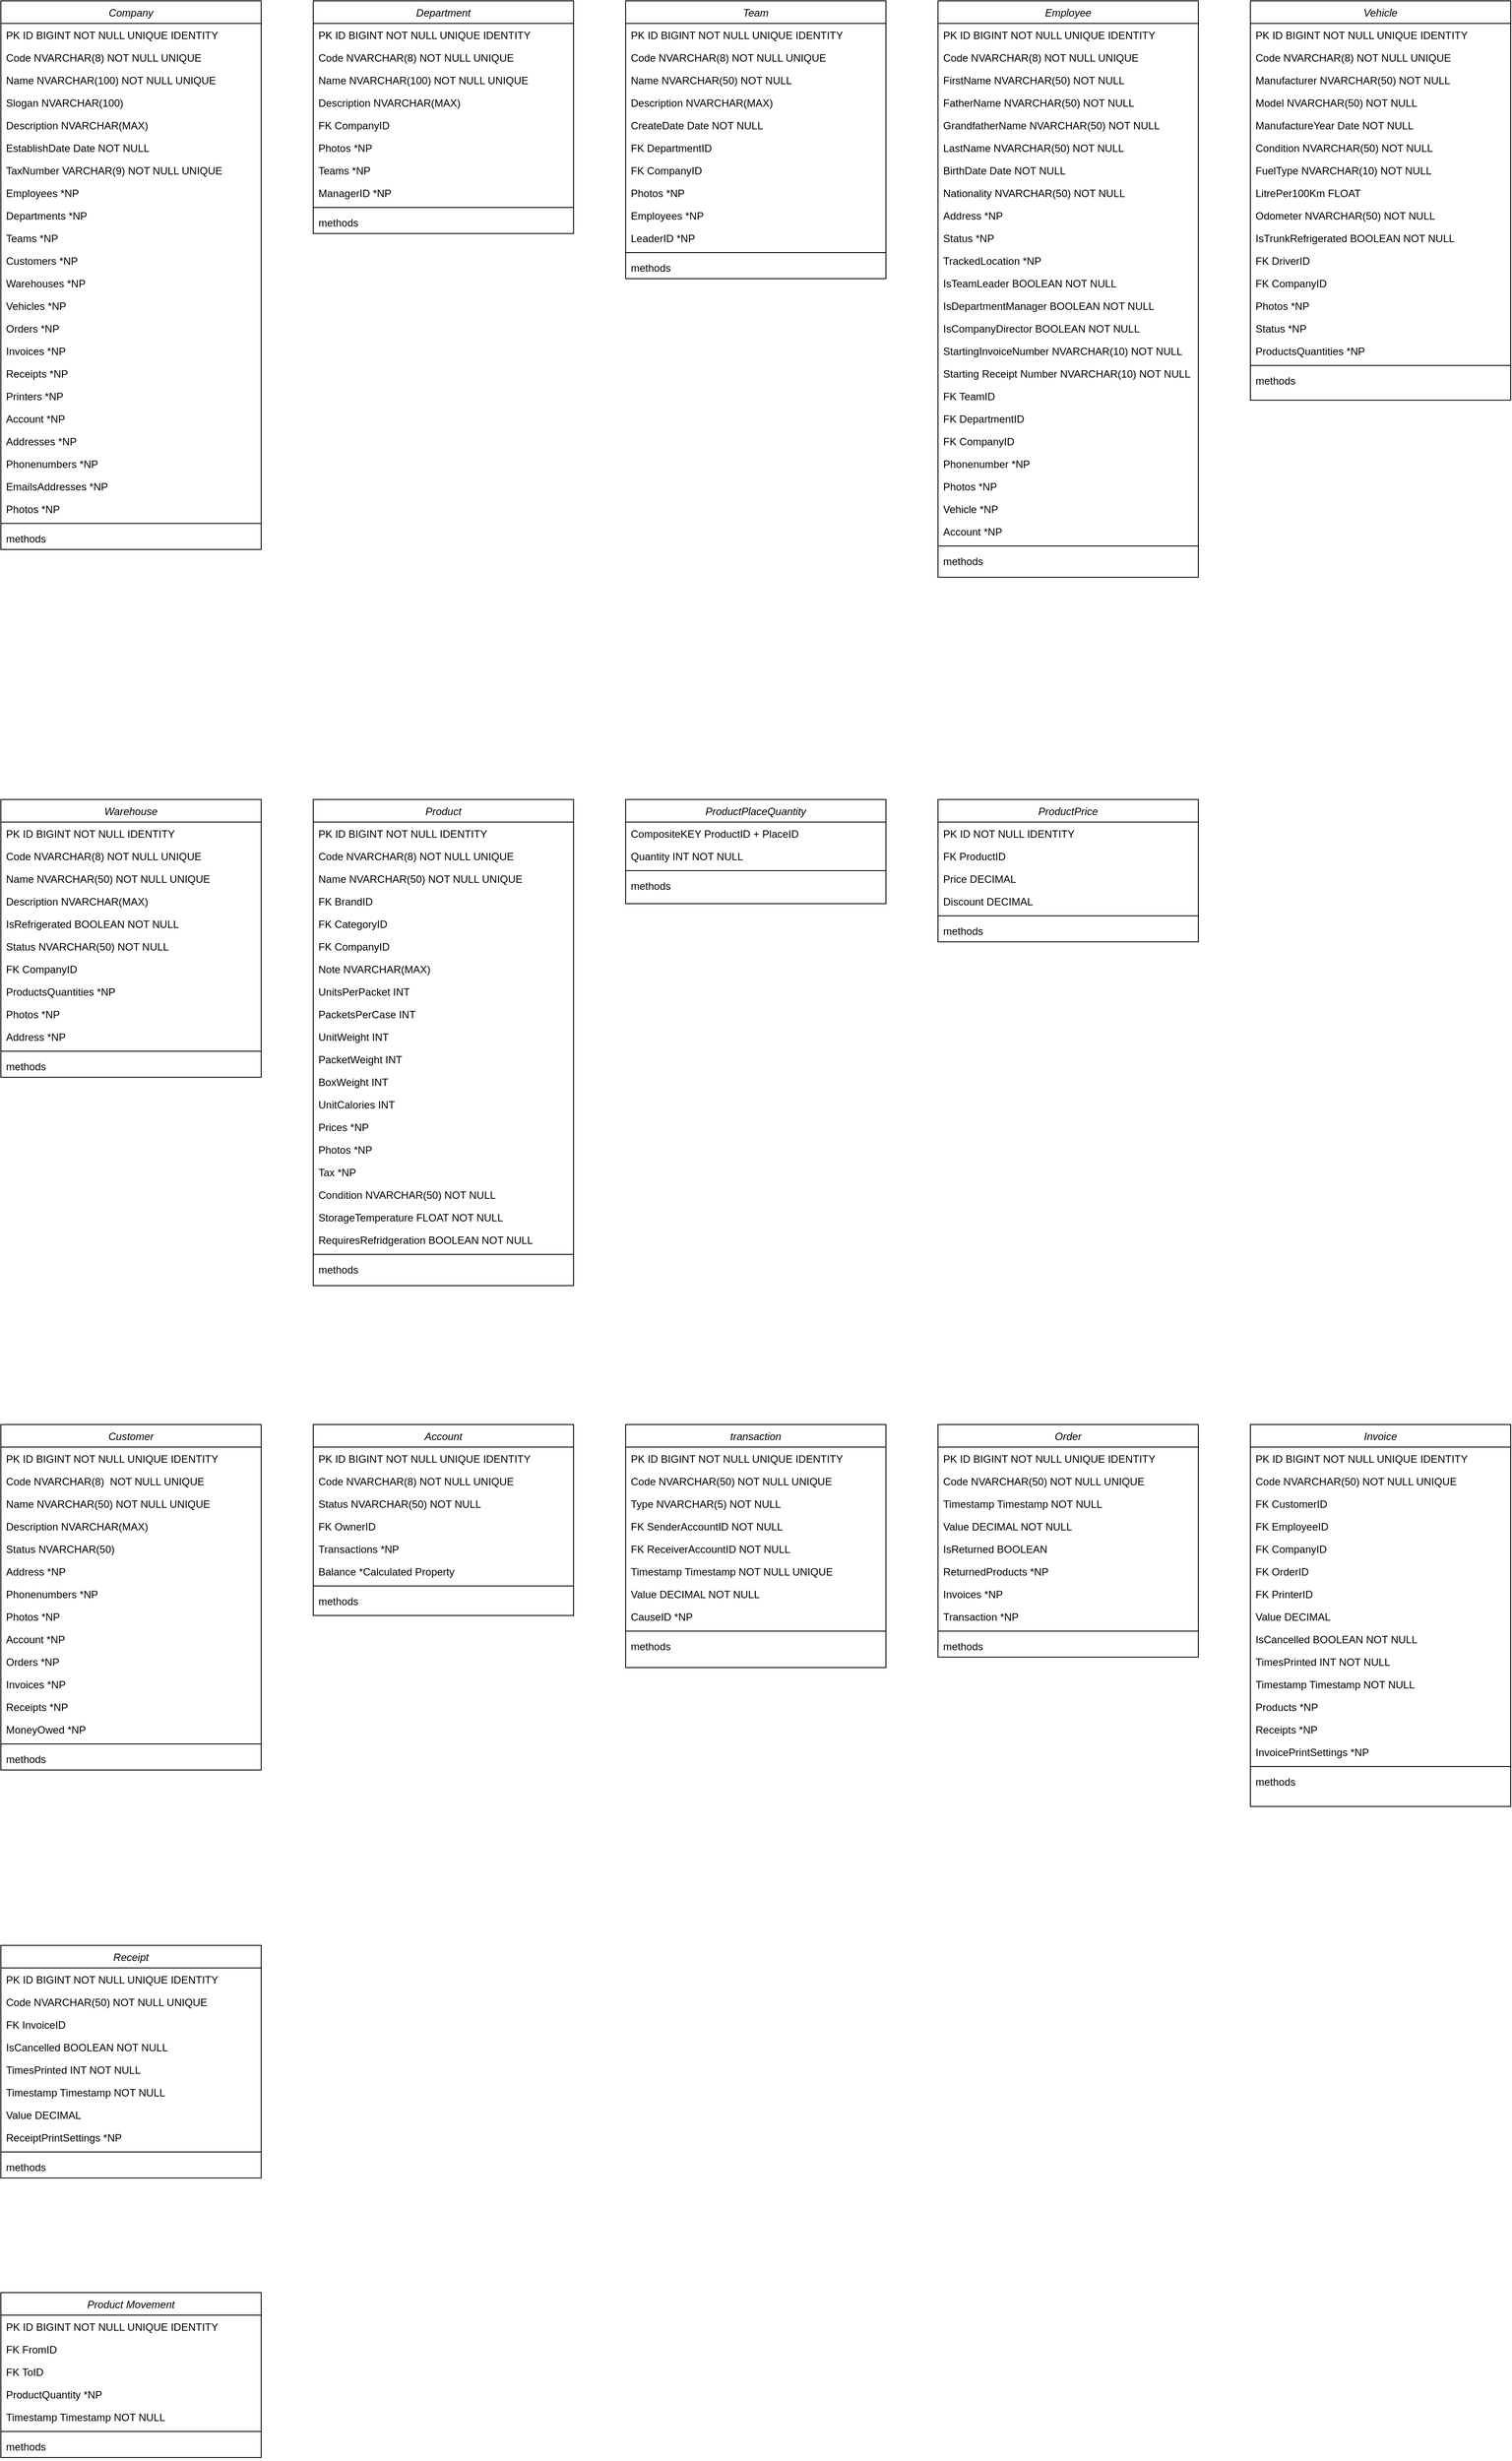 <mxfile version="13.6.2" type="device"><diagram id="QFKUV2dXAhDw3_DVxD5H" name="Page-1"><mxGraphModel dx="569" dy="333" grid="1" gridSize="10" guides="1" tooltips="1" connect="1" arrows="1" fold="1" page="1" pageScale="1" pageWidth="850" pageHeight="1100" math="0" shadow="0"><root><mxCell id="0"/><mxCell id="1" parent="0"/><mxCell id="R2PTgNPI39ECcVQcYXFl-1" value="Company" style="swimlane;fontStyle=2;align=center;verticalAlign=top;childLayout=stackLayout;horizontal=1;startSize=26;horizontalStack=0;resizeParent=1;resizeLast=0;collapsible=1;marginBottom=0;rounded=0;shadow=0;strokeWidth=1;" parent="1" vertex="1"><mxGeometry width="300" height="632" as="geometry"><mxRectangle x="230" y="140" width="160" height="26" as="alternateBounds"/></mxGeometry></mxCell><mxCell id="R2PTgNPI39ECcVQcYXFl-2" value="PK ID BIGINT NOT NULL UNIQUE IDENTITY" style="text;align=left;verticalAlign=top;spacingLeft=4;spacingRight=4;overflow=hidden;rotatable=0;points=[[0,0.5],[1,0.5]];portConstraint=eastwest;" parent="R2PTgNPI39ECcVQcYXFl-1" vertex="1"><mxGeometry y="26" width="300" height="26" as="geometry"/></mxCell><mxCell id="R2PTgNPI39ECcVQcYXFl-3" value="Code NVARCHAR(8) NOT NULL UNIQUE" style="text;align=left;verticalAlign=top;spacingLeft=4;spacingRight=4;overflow=hidden;rotatable=0;points=[[0,0.5],[1,0.5]];portConstraint=eastwest;" parent="R2PTgNPI39ECcVQcYXFl-1" vertex="1"><mxGeometry y="52" width="300" height="26" as="geometry"/></mxCell><mxCell id="R2PTgNPI39ECcVQcYXFl-4" value="Name NVARCHAR(100) NOT NULL UNIQUE" style="text;align=left;verticalAlign=top;spacingLeft=4;spacingRight=4;overflow=hidden;rotatable=0;points=[[0,0.5],[1,0.5]];portConstraint=eastwest;" parent="R2PTgNPI39ECcVQcYXFl-1" vertex="1"><mxGeometry y="78" width="300" height="26" as="geometry"/></mxCell><mxCell id="pfMvkild5ntFiSycPlNY-2" value="Slogan NVARCHAR(100)" style="text;align=left;verticalAlign=top;spacingLeft=4;spacingRight=4;overflow=hidden;rotatable=0;points=[[0,0.5],[1,0.5]];portConstraint=eastwest;" parent="R2PTgNPI39ECcVQcYXFl-1" vertex="1"><mxGeometry y="104" width="300" height="26" as="geometry"/></mxCell><mxCell id="R2PTgNPI39ECcVQcYXFl-6" value="Description NVARCHAR(MAX)" style="text;align=left;verticalAlign=top;spacingLeft=4;spacingRight=4;overflow=hidden;rotatable=0;points=[[0,0.5],[1,0.5]];portConstraint=eastwest;" parent="R2PTgNPI39ECcVQcYXFl-1" vertex="1"><mxGeometry y="130" width="300" height="26" as="geometry"/></mxCell><mxCell id="pfMvkild5ntFiSycPlNY-1" value="EstablishDate Date NOT NULL" style="text;align=left;verticalAlign=top;spacingLeft=4;spacingRight=4;overflow=hidden;rotatable=0;points=[[0,0.5],[1,0.5]];portConstraint=eastwest;rounded=0;shadow=0;html=0;" parent="R2PTgNPI39ECcVQcYXFl-1" vertex="1"><mxGeometry y="156" width="300" height="26" as="geometry"/></mxCell><mxCell id="R2PTgNPI39ECcVQcYXFl-8" value="TaxNumber VARCHAR(9) NOT NULL UNIQUE" style="text;align=left;verticalAlign=top;spacingLeft=4;spacingRight=4;overflow=hidden;rotatable=0;points=[[0,0.5],[1,0.5]];portConstraint=eastwest;rounded=0;shadow=0;html=0;" parent="R2PTgNPI39ECcVQcYXFl-1" vertex="1"><mxGeometry y="182" width="300" height="26" as="geometry"/></mxCell><mxCell id="R2PTgNPI39ECcVQcYXFl-12" value="Employees *NP" style="text;align=left;verticalAlign=top;spacingLeft=4;spacingRight=4;overflow=hidden;rotatable=0;points=[[0,0.5],[1,0.5]];portConstraint=eastwest;rounded=0;shadow=0;html=0;" parent="R2PTgNPI39ECcVQcYXFl-1" vertex="1"><mxGeometry y="208" width="300" height="26" as="geometry"/></mxCell><mxCell id="R2PTgNPI39ECcVQcYXFl-13" value="Departments *NP" style="text;align=left;verticalAlign=top;spacingLeft=4;spacingRight=4;overflow=hidden;rotatable=0;points=[[0,0.5],[1,0.5]];portConstraint=eastwest;rounded=0;shadow=0;html=0;" parent="R2PTgNPI39ECcVQcYXFl-1" vertex="1"><mxGeometry y="234" width="300" height="26" as="geometry"/></mxCell><mxCell id="3ucjZQ99SgyKv--hFpAD-12" value="Teams *NP" style="text;align=left;verticalAlign=top;spacingLeft=4;spacingRight=4;overflow=hidden;rotatable=0;points=[[0,0.5],[1,0.5]];portConstraint=eastwest;rounded=0;shadow=0;html=0;" vertex="1" parent="R2PTgNPI39ECcVQcYXFl-1"><mxGeometry y="260" width="300" height="26" as="geometry"/></mxCell><mxCell id="R2PTgNPI39ECcVQcYXFl-14" value="Customers *NP" style="text;align=left;verticalAlign=top;spacingLeft=4;spacingRight=4;overflow=hidden;rotatable=0;points=[[0,0.5],[1,0.5]];portConstraint=eastwest;rounded=0;shadow=0;html=0;" parent="R2PTgNPI39ECcVQcYXFl-1" vertex="1"><mxGeometry y="286" width="300" height="26" as="geometry"/></mxCell><mxCell id="R2PTgNPI39ECcVQcYXFl-15" value="Warehouses *NP" style="text;align=left;verticalAlign=top;spacingLeft=4;spacingRight=4;overflow=hidden;rotatable=0;points=[[0,0.5],[1,0.5]];portConstraint=eastwest;rounded=0;shadow=0;html=0;" parent="R2PTgNPI39ECcVQcYXFl-1" vertex="1"><mxGeometry y="312" width="300" height="26" as="geometry"/></mxCell><mxCell id="R2PTgNPI39ECcVQcYXFl-16" value="Vehicles *NP" style="text;align=left;verticalAlign=top;spacingLeft=4;spacingRight=4;overflow=hidden;rotatable=0;points=[[0,0.5],[1,0.5]];portConstraint=eastwest;rounded=0;shadow=0;html=0;" parent="R2PTgNPI39ECcVQcYXFl-1" vertex="1"><mxGeometry y="338" width="300" height="26" as="geometry"/></mxCell><mxCell id="R2PTgNPI39ECcVQcYXFl-17" value="Orders *NP" style="text;align=left;verticalAlign=top;spacingLeft=4;spacingRight=4;overflow=hidden;rotatable=0;points=[[0,0.5],[1,0.5]];portConstraint=eastwest;rounded=0;shadow=0;html=0;" parent="R2PTgNPI39ECcVQcYXFl-1" vertex="1"><mxGeometry y="364" width="300" height="26" as="geometry"/></mxCell><mxCell id="3ucjZQ99SgyKv--hFpAD-13" value="Invoices *NP" style="text;align=left;verticalAlign=top;spacingLeft=4;spacingRight=4;overflow=hidden;rotatable=0;points=[[0,0.5],[1,0.5]];portConstraint=eastwest;rounded=0;shadow=0;html=0;" vertex="1" parent="R2PTgNPI39ECcVQcYXFl-1"><mxGeometry y="390" width="300" height="26" as="geometry"/></mxCell><mxCell id="3ucjZQ99SgyKv--hFpAD-14" value="Receipts *NP" style="text;align=left;verticalAlign=top;spacingLeft=4;spacingRight=4;overflow=hidden;rotatable=0;points=[[0,0.5],[1,0.5]];portConstraint=eastwest;rounded=0;shadow=0;html=0;" vertex="1" parent="R2PTgNPI39ECcVQcYXFl-1"><mxGeometry y="416" width="300" height="26" as="geometry"/></mxCell><mxCell id="R2PTgNPI39ECcVQcYXFl-18" value="Printers *NP" style="text;align=left;verticalAlign=top;spacingLeft=4;spacingRight=4;overflow=hidden;rotatable=0;points=[[0,0.5],[1,0.5]];portConstraint=eastwest;rounded=0;shadow=0;html=0;" parent="R2PTgNPI39ECcVQcYXFl-1" vertex="1"><mxGeometry y="442" width="300" height="26" as="geometry"/></mxCell><mxCell id="R2PTgNPI39ECcVQcYXFl-11" value="Account *NP" style="text;align=left;verticalAlign=top;spacingLeft=4;spacingRight=4;overflow=hidden;rotatable=0;points=[[0,0.5],[1,0.5]];portConstraint=eastwest;rounded=0;shadow=0;html=0;" parent="R2PTgNPI39ECcVQcYXFl-1" vertex="1"><mxGeometry y="468" width="300" height="26" as="geometry"/></mxCell><mxCell id="R2PTgNPI39ECcVQcYXFl-7" value="Addresses *NP" style="text;align=left;verticalAlign=top;spacingLeft=4;spacingRight=4;overflow=hidden;rotatable=0;points=[[0,0.5],[1,0.5]];portConstraint=eastwest;" parent="R2PTgNPI39ECcVQcYXFl-1" vertex="1"><mxGeometry y="494" width="300" height="26" as="geometry"/></mxCell><mxCell id="R2PTgNPI39ECcVQcYXFl-9" value="Phonenumbers *NP" style="text;align=left;verticalAlign=top;spacingLeft=4;spacingRight=4;overflow=hidden;rotatable=0;points=[[0,0.5],[1,0.5]];portConstraint=eastwest;rounded=0;shadow=0;html=0;" parent="R2PTgNPI39ECcVQcYXFl-1" vertex="1"><mxGeometry y="520" width="300" height="26" as="geometry"/></mxCell><mxCell id="R2PTgNPI39ECcVQcYXFl-10" value="EmailsAddresses *NP" style="text;align=left;verticalAlign=top;spacingLeft=4;spacingRight=4;overflow=hidden;rotatable=0;points=[[0,0.5],[1,0.5]];portConstraint=eastwest;rounded=0;shadow=0;html=0;" parent="R2PTgNPI39ECcVQcYXFl-1" vertex="1"><mxGeometry y="546" width="300" height="26" as="geometry"/></mxCell><mxCell id="R2PTgNPI39ECcVQcYXFl-5" value="Photos *NP" style="text;align=left;verticalAlign=top;spacingLeft=4;spacingRight=4;overflow=hidden;rotatable=0;points=[[0,0.5],[1,0.5]];portConstraint=eastwest;" parent="R2PTgNPI39ECcVQcYXFl-1" vertex="1"><mxGeometry y="572" width="300" height="26" as="geometry"/></mxCell><mxCell id="R2PTgNPI39ECcVQcYXFl-19" value="" style="line;html=1;strokeWidth=1;align=left;verticalAlign=middle;spacingTop=-1;spacingLeft=3;spacingRight=3;rotatable=0;labelPosition=right;points=[];portConstraint=eastwest;" parent="R2PTgNPI39ECcVQcYXFl-1" vertex="1"><mxGeometry y="598" width="300" height="8" as="geometry"/></mxCell><mxCell id="R2PTgNPI39ECcVQcYXFl-20" value="methods" style="text;align=left;verticalAlign=top;spacingLeft=4;spacingRight=4;overflow=hidden;rotatable=0;points=[[0,0.5],[1,0.5]];portConstraint=eastwest;" parent="R2PTgNPI39ECcVQcYXFl-1" vertex="1"><mxGeometry y="606" width="300" height="26" as="geometry"/></mxCell><mxCell id="3ucjZQ99SgyKv--hFpAD-1" value="Department" style="swimlane;fontStyle=2;align=center;verticalAlign=top;childLayout=stackLayout;horizontal=1;startSize=26;horizontalStack=0;resizeParent=1;resizeLast=0;collapsible=1;marginBottom=0;rounded=0;shadow=0;strokeWidth=1;" vertex="1" parent="1"><mxGeometry x="360" width="300" height="268" as="geometry"><mxRectangle x="230" y="140" width="160" height="26" as="alternateBounds"/></mxGeometry></mxCell><mxCell id="3ucjZQ99SgyKv--hFpAD-2" value="PK ID BIGINT NOT NULL UNIQUE IDENTITY" style="text;align=left;verticalAlign=top;spacingLeft=4;spacingRight=4;overflow=hidden;rotatable=0;points=[[0,0.5],[1,0.5]];portConstraint=eastwest;" vertex="1" parent="3ucjZQ99SgyKv--hFpAD-1"><mxGeometry y="26" width="300" height="26" as="geometry"/></mxCell><mxCell id="3ucjZQ99SgyKv--hFpAD-3" value="Code NVARCHAR(8) NOT NULL UNIQUE" style="text;align=left;verticalAlign=top;spacingLeft=4;spacingRight=4;overflow=hidden;rotatable=0;points=[[0,0.5],[1,0.5]];portConstraint=eastwest;rounded=0;shadow=0;html=0;" vertex="1" parent="3ucjZQ99SgyKv--hFpAD-1"><mxGeometry y="52" width="300" height="26" as="geometry"/></mxCell><mxCell id="3ucjZQ99SgyKv--hFpAD-4" value="Name NVARCHAR(100) NOT NULL UNIQUE" style="text;align=left;verticalAlign=top;spacingLeft=4;spacingRight=4;overflow=hidden;rotatable=0;points=[[0,0.5],[1,0.5]];portConstraint=eastwest;rounded=0;shadow=0;html=0;" vertex="1" parent="3ucjZQ99SgyKv--hFpAD-1"><mxGeometry y="78" width="300" height="26" as="geometry"/></mxCell><mxCell id="3ucjZQ99SgyKv--hFpAD-6" value="Description NVARCHAR(MAX)" style="text;align=left;verticalAlign=top;spacingLeft=4;spacingRight=4;overflow=hidden;rotatable=0;points=[[0,0.5],[1,0.5]];portConstraint=eastwest;rounded=0;shadow=0;html=0;" vertex="1" parent="3ucjZQ99SgyKv--hFpAD-1"><mxGeometry y="104" width="300" height="26" as="geometry"/></mxCell><mxCell id="3ucjZQ99SgyKv--hFpAD-7" value="FK CompanyID" style="text;align=left;verticalAlign=top;spacingLeft=4;spacingRight=4;overflow=hidden;rotatable=0;points=[[0,0.5],[1,0.5]];portConstraint=eastwest;rounded=0;shadow=0;html=0;" vertex="1" parent="3ucjZQ99SgyKv--hFpAD-1"><mxGeometry y="130" width="300" height="26" as="geometry"/></mxCell><mxCell id="3ucjZQ99SgyKv--hFpAD-5" value="Photos *NP" style="text;align=left;verticalAlign=top;spacingLeft=4;spacingRight=4;overflow=hidden;rotatable=0;points=[[0,0.5],[1,0.5]];portConstraint=eastwest;rounded=0;shadow=0;html=0;" vertex="1" parent="3ucjZQ99SgyKv--hFpAD-1"><mxGeometry y="156" width="300" height="26" as="geometry"/></mxCell><mxCell id="3ucjZQ99SgyKv--hFpAD-8" value="Teams *NP" style="text;align=left;verticalAlign=top;spacingLeft=4;spacingRight=4;overflow=hidden;rotatable=0;points=[[0,0.5],[1,0.5]];portConstraint=eastwest;rounded=0;shadow=0;html=0;" vertex="1" parent="3ucjZQ99SgyKv--hFpAD-1"><mxGeometry y="182" width="300" height="26" as="geometry"/></mxCell><mxCell id="3ucjZQ99SgyKv--hFpAD-9" value="ManagerID *NP" style="text;align=left;verticalAlign=top;spacingLeft=4;spacingRight=4;overflow=hidden;rotatable=0;points=[[0,0.5],[1,0.5]];portConstraint=eastwest;rounded=0;shadow=0;html=0;" vertex="1" parent="3ucjZQ99SgyKv--hFpAD-1"><mxGeometry y="208" width="300" height="26" as="geometry"/></mxCell><mxCell id="3ucjZQ99SgyKv--hFpAD-10" value="" style="line;html=1;strokeWidth=1;align=left;verticalAlign=middle;spacingTop=-1;spacingLeft=3;spacingRight=3;rotatable=0;labelPosition=right;points=[];portConstraint=eastwest;" vertex="1" parent="3ucjZQ99SgyKv--hFpAD-1"><mxGeometry y="234" width="300" height="8" as="geometry"/></mxCell><mxCell id="3ucjZQ99SgyKv--hFpAD-11" value="methods" style="text;align=left;verticalAlign=top;spacingLeft=4;spacingRight=4;overflow=hidden;rotatable=0;points=[[0,0.5],[1,0.5]];portConstraint=eastwest;" vertex="1" parent="3ucjZQ99SgyKv--hFpAD-1"><mxGeometry y="242" width="300" height="26" as="geometry"/></mxCell><mxCell id="3ucjZQ99SgyKv--hFpAD-15" value="Team" style="swimlane;fontStyle=2;align=center;verticalAlign=top;childLayout=stackLayout;horizontal=1;startSize=26;horizontalStack=0;resizeParent=1;resizeLast=0;collapsible=1;marginBottom=0;rounded=0;shadow=0;strokeWidth=1;" vertex="1" parent="1"><mxGeometry x="720" width="300" height="320" as="geometry"><mxRectangle x="230" y="140" width="160" height="26" as="alternateBounds"/></mxGeometry></mxCell><mxCell id="3ucjZQ99SgyKv--hFpAD-16" value="PK ID BIGINT NOT NULL UNIQUE IDENTITY" style="text;align=left;verticalAlign=top;spacingLeft=4;spacingRight=4;overflow=hidden;rotatable=0;points=[[0,0.5],[1,0.5]];portConstraint=eastwest;" vertex="1" parent="3ucjZQ99SgyKv--hFpAD-15"><mxGeometry y="26" width="300" height="26" as="geometry"/></mxCell><mxCell id="3ucjZQ99SgyKv--hFpAD-17" value="Code NVARCHAR(8) NOT NULL UNIQUE" style="text;align=left;verticalAlign=top;spacingLeft=4;spacingRight=4;overflow=hidden;rotatable=0;points=[[0,0.5],[1,0.5]];portConstraint=eastwest;" vertex="1" parent="3ucjZQ99SgyKv--hFpAD-15"><mxGeometry y="52" width="300" height="26" as="geometry"/></mxCell><mxCell id="3ucjZQ99SgyKv--hFpAD-19" value="Name NVARCHAR(50) NOT NULL" style="text;align=left;verticalAlign=top;spacingLeft=4;spacingRight=4;overflow=hidden;rotatable=0;points=[[0,0.5],[1,0.5]];portConstraint=eastwest;" vertex="1" parent="3ucjZQ99SgyKv--hFpAD-15"><mxGeometry y="78" width="300" height="26" as="geometry"/></mxCell><mxCell id="3ucjZQ99SgyKv--hFpAD-20" value="Description NVARCHAR(MAX)" style="text;align=left;verticalAlign=top;spacingLeft=4;spacingRight=4;overflow=hidden;rotatable=0;points=[[0,0.5],[1,0.5]];portConstraint=eastwest;" vertex="1" parent="3ucjZQ99SgyKv--hFpAD-15"><mxGeometry y="104" width="300" height="26" as="geometry"/></mxCell><mxCell id="3ucjZQ99SgyKv--hFpAD-21" value="CreateDate Date NOT NULL" style="text;align=left;verticalAlign=top;spacingLeft=4;spacingRight=4;overflow=hidden;rotatable=0;points=[[0,0.5],[1,0.5]];portConstraint=eastwest;" vertex="1" parent="3ucjZQ99SgyKv--hFpAD-15"><mxGeometry y="130" width="300" height="26" as="geometry"/></mxCell><mxCell id="3ucjZQ99SgyKv--hFpAD-23" value="FK DepartmentID" style="text;align=left;verticalAlign=top;spacingLeft=4;spacingRight=4;overflow=hidden;rotatable=0;points=[[0,0.5],[1,0.5]];portConstraint=eastwest;rounded=0;shadow=0;html=0;" vertex="1" parent="3ucjZQ99SgyKv--hFpAD-15"><mxGeometry y="156" width="300" height="26" as="geometry"/></mxCell><mxCell id="3ucjZQ99SgyKv--hFpAD-27" value="FK CompanyID" style="text;align=left;verticalAlign=top;spacingLeft=4;spacingRight=4;overflow=hidden;rotatable=0;points=[[0,0.5],[1,0.5]];portConstraint=eastwest;rounded=0;shadow=0;html=0;" vertex="1" parent="3ucjZQ99SgyKv--hFpAD-15"><mxGeometry y="182" width="300" height="26" as="geometry"/></mxCell><mxCell id="3ucjZQ99SgyKv--hFpAD-18" value="Photos *NP" style="text;align=left;verticalAlign=top;spacingLeft=4;spacingRight=4;overflow=hidden;rotatable=0;points=[[0,0.5],[1,0.5]];portConstraint=eastwest;" vertex="1" parent="3ucjZQ99SgyKv--hFpAD-15"><mxGeometry y="208" width="300" height="26" as="geometry"/></mxCell><mxCell id="3ucjZQ99SgyKv--hFpAD-22" value="Employees *NP" style="text;align=left;verticalAlign=top;spacingLeft=4;spacingRight=4;overflow=hidden;rotatable=0;points=[[0,0.5],[1,0.5]];portConstraint=eastwest;rounded=0;shadow=0;html=0;" vertex="1" parent="3ucjZQ99SgyKv--hFpAD-15"><mxGeometry y="234" width="300" height="26" as="geometry"/></mxCell><mxCell id="3ucjZQ99SgyKv--hFpAD-24" value="LeaderID *NP" style="text;align=left;verticalAlign=top;spacingLeft=4;spacingRight=4;overflow=hidden;rotatable=0;points=[[0,0.5],[1,0.5]];portConstraint=eastwest;rounded=0;shadow=0;html=0;" vertex="1" parent="3ucjZQ99SgyKv--hFpAD-15"><mxGeometry y="260" width="300" height="26" as="geometry"/></mxCell><mxCell id="3ucjZQ99SgyKv--hFpAD-25" value="" style="line;html=1;strokeWidth=1;align=left;verticalAlign=middle;spacingTop=-1;spacingLeft=3;spacingRight=3;rotatable=0;labelPosition=right;points=[];portConstraint=eastwest;" vertex="1" parent="3ucjZQ99SgyKv--hFpAD-15"><mxGeometry y="286" width="300" height="8" as="geometry"/></mxCell><mxCell id="3ucjZQ99SgyKv--hFpAD-26" value="methods" style="text;align=left;verticalAlign=top;spacingLeft=4;spacingRight=4;overflow=hidden;rotatable=0;points=[[0,0.5],[1,0.5]];portConstraint=eastwest;" vertex="1" parent="3ucjZQ99SgyKv--hFpAD-15"><mxGeometry y="294" width="300" height="26" as="geometry"/></mxCell><mxCell id="3ucjZQ99SgyKv--hFpAD-28" value="Employee" style="swimlane;fontStyle=2;align=center;verticalAlign=top;childLayout=stackLayout;horizontal=1;startSize=26;horizontalStack=0;resizeParent=1;resizeLast=0;collapsible=1;marginBottom=0;rounded=0;shadow=0;strokeWidth=1;" vertex="1" parent="1"><mxGeometry x="1080" width="300" height="664" as="geometry"><mxRectangle x="230" y="140" width="160" height="26" as="alternateBounds"/></mxGeometry></mxCell><mxCell id="3ucjZQ99SgyKv--hFpAD-29" value="PK ID BIGINT NOT NULL UNIQUE IDENTITY" style="text;align=left;verticalAlign=top;spacingLeft=4;spacingRight=4;overflow=hidden;rotatable=0;points=[[0,0.5],[1,0.5]];portConstraint=eastwest;" vertex="1" parent="3ucjZQ99SgyKv--hFpAD-28"><mxGeometry y="26" width="300" height="26" as="geometry"/></mxCell><mxCell id="3ucjZQ99SgyKv--hFpAD-30" value="Code NVARCHAR(8) NOT NULL UNIQUE" style="text;align=left;verticalAlign=top;spacingLeft=4;spacingRight=4;overflow=hidden;rotatable=0;points=[[0,0.5],[1,0.5]];portConstraint=eastwest;" vertex="1" parent="3ucjZQ99SgyKv--hFpAD-28"><mxGeometry y="52" width="300" height="26" as="geometry"/></mxCell><mxCell id="3ucjZQ99SgyKv--hFpAD-31" value="FirstName NVARCHAR(50) NOT NULL" style="text;align=left;verticalAlign=top;spacingLeft=4;spacingRight=4;overflow=hidden;rotatable=0;points=[[0,0.5],[1,0.5]];portConstraint=eastwest;rounded=0;shadow=0;html=0;" vertex="1" parent="3ucjZQ99SgyKv--hFpAD-28"><mxGeometry y="78" width="300" height="26" as="geometry"/></mxCell><mxCell id="3ucjZQ99SgyKv--hFpAD-32" value="FatherName NVARCHAR(50) NOT NULL" style="text;align=left;verticalAlign=top;spacingLeft=4;spacingRight=4;overflow=hidden;rotatable=0;points=[[0,0.5],[1,0.5]];portConstraint=eastwest;rounded=0;shadow=0;html=0;" vertex="1" parent="3ucjZQ99SgyKv--hFpAD-28"><mxGeometry y="104" width="300" height="26" as="geometry"/></mxCell><mxCell id="3ucjZQ99SgyKv--hFpAD-33" value="GrandfatherName NVARCHAR(50) NOT NULL" style="text;align=left;verticalAlign=top;spacingLeft=4;spacingRight=4;overflow=hidden;rotatable=0;points=[[0,0.5],[1,0.5]];portConstraint=eastwest;rounded=0;shadow=0;html=0;" vertex="1" parent="3ucjZQ99SgyKv--hFpAD-28"><mxGeometry y="130" width="300" height="26" as="geometry"/></mxCell><mxCell id="3ucjZQ99SgyKv--hFpAD-34" value="LastName NVARCHAR(50) NOT NULL" style="text;align=left;verticalAlign=top;spacingLeft=4;spacingRight=4;overflow=hidden;rotatable=0;points=[[0,0.5],[1,0.5]];portConstraint=eastwest;rounded=0;shadow=0;html=0;" vertex="1" parent="3ucjZQ99SgyKv--hFpAD-28"><mxGeometry y="156" width="300" height="26" as="geometry"/></mxCell><mxCell id="3ucjZQ99SgyKv--hFpAD-35" value="BirthDate Date NOT NULL" style="text;align=left;verticalAlign=top;spacingLeft=4;spacingRight=4;overflow=hidden;rotatable=0;points=[[0,0.5],[1,0.5]];portConstraint=eastwest;rounded=0;shadow=0;html=0;" vertex="1" parent="3ucjZQ99SgyKv--hFpAD-28"><mxGeometry y="182" width="300" height="26" as="geometry"/></mxCell><mxCell id="3ucjZQ99SgyKv--hFpAD-36" value="Nationality NVARCHAR(50) NOT NULL" style="text;align=left;verticalAlign=top;spacingLeft=4;spacingRight=4;overflow=hidden;rotatable=0;points=[[0,0.5],[1,0.5]];portConstraint=eastwest;rounded=0;shadow=0;html=0;" vertex="1" parent="3ucjZQ99SgyKv--hFpAD-28"><mxGeometry y="208" width="300" height="26" as="geometry"/></mxCell><mxCell id="3ucjZQ99SgyKv--hFpAD-37" value="Address *NP" style="text;align=left;verticalAlign=top;spacingLeft=4;spacingRight=4;overflow=hidden;rotatable=0;points=[[0,0.5],[1,0.5]];portConstraint=eastwest;rounded=0;shadow=0;html=0;" vertex="1" parent="3ucjZQ99SgyKv--hFpAD-28"><mxGeometry y="234" width="300" height="26" as="geometry"/></mxCell><mxCell id="3ucjZQ99SgyKv--hFpAD-42" value="Status *NP" style="text;align=left;verticalAlign=top;spacingLeft=4;spacingRight=4;overflow=hidden;rotatable=0;points=[[0,0.5],[1,0.5]];portConstraint=eastwest;rounded=0;shadow=0;html=0;" vertex="1" parent="3ucjZQ99SgyKv--hFpAD-28"><mxGeometry y="260" width="300" height="26" as="geometry"/></mxCell><mxCell id="3ucjZQ99SgyKv--hFpAD-38" value="TrackedLocation *NP" style="text;align=left;verticalAlign=top;spacingLeft=4;spacingRight=4;overflow=hidden;rotatable=0;points=[[0,0.5],[1,0.5]];portConstraint=eastwest;rounded=0;shadow=0;html=0;" vertex="1" parent="3ucjZQ99SgyKv--hFpAD-28"><mxGeometry y="286" width="300" height="26" as="geometry"/></mxCell><mxCell id="3ucjZQ99SgyKv--hFpAD-41" value="IsTeamLeader BOOLEAN NOT NULL" style="text;align=left;verticalAlign=top;spacingLeft=4;spacingRight=4;overflow=hidden;rotatable=0;points=[[0,0.5],[1,0.5]];portConstraint=eastwest;rounded=0;shadow=0;html=0;" vertex="1" parent="3ucjZQ99SgyKv--hFpAD-28"><mxGeometry y="312" width="300" height="26" as="geometry"/></mxCell><mxCell id="3ucjZQ99SgyKv--hFpAD-52" value="IsDepartmentManager BOOLEAN NOT NULL" style="text;align=left;verticalAlign=top;spacingLeft=4;spacingRight=4;overflow=hidden;rotatable=0;points=[[0,0.5],[1,0.5]];portConstraint=eastwest;rounded=0;shadow=0;html=0;" vertex="1" parent="3ucjZQ99SgyKv--hFpAD-28"><mxGeometry y="338" width="300" height="26" as="geometry"/></mxCell><mxCell id="3ucjZQ99SgyKv--hFpAD-53" value="IsCompanyDirector BOOLEAN NOT NULL" style="text;align=left;verticalAlign=top;spacingLeft=4;spacingRight=4;overflow=hidden;rotatable=0;points=[[0,0.5],[1,0.5]];portConstraint=eastwest;rounded=0;shadow=0;html=0;" vertex="1" parent="3ucjZQ99SgyKv--hFpAD-28"><mxGeometry y="364" width="300" height="26" as="geometry"/></mxCell><mxCell id="3ucjZQ99SgyKv--hFpAD-48" value="StartingInvoiceNumber NVARCHAR(10) NOT NULL" style="text;align=left;verticalAlign=top;spacingLeft=4;spacingRight=4;overflow=hidden;rotatable=0;points=[[0,0.5],[1,0.5]];portConstraint=eastwest;rounded=0;shadow=0;html=0;" vertex="1" parent="3ucjZQ99SgyKv--hFpAD-28"><mxGeometry y="390" width="300" height="26" as="geometry"/></mxCell><mxCell id="3ucjZQ99SgyKv--hFpAD-49" value="Starting Receipt Number NVARCHAR(10) NOT NULL" style="text;align=left;verticalAlign=top;spacingLeft=4;spacingRight=4;overflow=hidden;rotatable=0;points=[[0,0.5],[1,0.5]];portConstraint=eastwest;rounded=0;shadow=0;html=0;" vertex="1" parent="3ucjZQ99SgyKv--hFpAD-28"><mxGeometry y="416" width="300" height="26" as="geometry"/></mxCell><mxCell id="3ucjZQ99SgyKv--hFpAD-43" value="FK TeamID" style="text;align=left;verticalAlign=top;spacingLeft=4;spacingRight=4;overflow=hidden;rotatable=0;points=[[0,0.5],[1,0.5]];portConstraint=eastwest;rounded=0;shadow=0;html=0;" vertex="1" parent="3ucjZQ99SgyKv--hFpAD-28"><mxGeometry y="442" width="300" height="26" as="geometry"/></mxCell><mxCell id="3ucjZQ99SgyKv--hFpAD-44" value="FK DepartmentID" style="text;align=left;verticalAlign=top;spacingLeft=4;spacingRight=4;overflow=hidden;rotatable=0;points=[[0,0.5],[1,0.5]];portConstraint=eastwest;rounded=0;shadow=0;html=0;" vertex="1" parent="3ucjZQ99SgyKv--hFpAD-28"><mxGeometry y="468" width="300" height="26" as="geometry"/></mxCell><mxCell id="3ucjZQ99SgyKv--hFpAD-45" value="FK CompanyID" style="text;align=left;verticalAlign=top;spacingLeft=4;spacingRight=4;overflow=hidden;rotatable=0;points=[[0,0.5],[1,0.5]];portConstraint=eastwest;rounded=0;shadow=0;html=0;" vertex="1" parent="3ucjZQ99SgyKv--hFpAD-28"><mxGeometry y="494" width="300" height="26" as="geometry"/></mxCell><mxCell id="3ucjZQ99SgyKv--hFpAD-40" value="Phonenumber *NP" style="text;align=left;verticalAlign=top;spacingLeft=4;spacingRight=4;overflow=hidden;rotatable=0;points=[[0,0.5],[1,0.5]];portConstraint=eastwest;rounded=0;shadow=0;html=0;" vertex="1" parent="3ucjZQ99SgyKv--hFpAD-28"><mxGeometry y="520" width="300" height="26" as="geometry"/></mxCell><mxCell id="3ucjZQ99SgyKv--hFpAD-39" value="Photos *NP" style="text;align=left;verticalAlign=top;spacingLeft=4;spacingRight=4;overflow=hidden;rotatable=0;points=[[0,0.5],[1,0.5]];portConstraint=eastwest;rounded=0;shadow=0;html=0;" vertex="1" parent="3ucjZQ99SgyKv--hFpAD-28"><mxGeometry y="546" width="300" height="26" as="geometry"/></mxCell><mxCell id="3ucjZQ99SgyKv--hFpAD-46" value="Vehicle *NP" style="text;align=left;verticalAlign=top;spacingLeft=4;spacingRight=4;overflow=hidden;rotatable=0;points=[[0,0.5],[1,0.5]];portConstraint=eastwest;rounded=0;shadow=0;html=0;" vertex="1" parent="3ucjZQ99SgyKv--hFpAD-28"><mxGeometry y="572" width="300" height="26" as="geometry"/></mxCell><mxCell id="3ucjZQ99SgyKv--hFpAD-54" value="Account *NP" style="text;align=left;verticalAlign=top;spacingLeft=4;spacingRight=4;overflow=hidden;rotatable=0;points=[[0,0.5],[1,0.5]];portConstraint=eastwest;rounded=0;shadow=0;html=0;" vertex="1" parent="3ucjZQ99SgyKv--hFpAD-28"><mxGeometry y="598" width="300" height="26" as="geometry"/></mxCell><mxCell id="3ucjZQ99SgyKv--hFpAD-50" value="" style="line;html=1;strokeWidth=1;align=left;verticalAlign=middle;spacingTop=-1;spacingLeft=3;spacingRight=3;rotatable=0;labelPosition=right;points=[];portConstraint=eastwest;" vertex="1" parent="3ucjZQ99SgyKv--hFpAD-28"><mxGeometry y="624" width="300" height="8" as="geometry"/></mxCell><mxCell id="3ucjZQ99SgyKv--hFpAD-51" value="methods" style="text;align=left;verticalAlign=top;spacingLeft=4;spacingRight=4;overflow=hidden;rotatable=0;points=[[0,0.5],[1,0.5]];portConstraint=eastwest;" vertex="1" parent="3ucjZQ99SgyKv--hFpAD-28"><mxGeometry y="632" width="300" height="32" as="geometry"/></mxCell><mxCell id="3ucjZQ99SgyKv--hFpAD-55" value="Vehicle" style="swimlane;fontStyle=2;align=center;verticalAlign=top;childLayout=stackLayout;horizontal=1;startSize=26;horizontalStack=0;resizeParent=1;resizeLast=0;collapsible=1;marginBottom=0;rounded=0;shadow=0;strokeWidth=1;" vertex="1" parent="1"><mxGeometry x="1440" width="300" height="460" as="geometry"><mxRectangle x="230" y="140" width="160" height="26" as="alternateBounds"/></mxGeometry></mxCell><mxCell id="3ucjZQ99SgyKv--hFpAD-56" value="PK ID BIGINT NOT NULL UNIQUE IDENTITY" style="text;align=left;verticalAlign=top;spacingLeft=4;spacingRight=4;overflow=hidden;rotatable=0;points=[[0,0.5],[1,0.5]];portConstraint=eastwest;" vertex="1" parent="3ucjZQ99SgyKv--hFpAD-55"><mxGeometry y="26" width="300" height="26" as="geometry"/></mxCell><mxCell id="3ucjZQ99SgyKv--hFpAD-57" value="Code NVARCHAR(8) NOT NULL UNIQUE" style="text;align=left;verticalAlign=top;spacingLeft=4;spacingRight=4;overflow=hidden;rotatable=0;points=[[0,0.5],[1,0.5]];portConstraint=eastwest;rounded=0;shadow=0;html=0;" vertex="1" parent="3ucjZQ99SgyKv--hFpAD-55"><mxGeometry y="52" width="300" height="26" as="geometry"/></mxCell><mxCell id="3ucjZQ99SgyKv--hFpAD-58" value="Manufacturer NVARCHAR(50) NOT NULL" style="text;align=left;verticalAlign=top;spacingLeft=4;spacingRight=4;overflow=hidden;rotatable=0;points=[[0,0.5],[1,0.5]];portConstraint=eastwest;rounded=0;shadow=0;html=0;" vertex="1" parent="3ucjZQ99SgyKv--hFpAD-55"><mxGeometry y="78" width="300" height="26" as="geometry"/></mxCell><mxCell id="3ucjZQ99SgyKv--hFpAD-59" value="Model NVARCHAR(50) NOT NULL" style="text;align=left;verticalAlign=top;spacingLeft=4;spacingRight=4;overflow=hidden;rotatable=0;points=[[0,0.5],[1,0.5]];portConstraint=eastwest;rounded=0;shadow=0;html=0;" vertex="1" parent="3ucjZQ99SgyKv--hFpAD-55"><mxGeometry y="104" width="300" height="26" as="geometry"/></mxCell><mxCell id="3ucjZQ99SgyKv--hFpAD-61" value="ManufactureYear Date NOT NULL" style="text;align=left;verticalAlign=top;spacingLeft=4;spacingRight=4;overflow=hidden;rotatable=0;points=[[0,0.5],[1,0.5]];portConstraint=eastwest;rounded=0;shadow=0;html=0;" vertex="1" parent="3ucjZQ99SgyKv--hFpAD-55"><mxGeometry y="130" width="300" height="26" as="geometry"/></mxCell><mxCell id="3ucjZQ99SgyKv--hFpAD-62" value="Condition NVARCHAR(50) NOT NULL" style="text;align=left;verticalAlign=top;spacingLeft=4;spacingRight=4;overflow=hidden;rotatable=0;points=[[0,0.5],[1,0.5]];portConstraint=eastwest;rounded=0;shadow=0;html=0;" vertex="1" parent="3ucjZQ99SgyKv--hFpAD-55"><mxGeometry y="156" width="300" height="26" as="geometry"/></mxCell><mxCell id="3ucjZQ99SgyKv--hFpAD-64" value="FuelType NVARCHAR(10) NOT NULL" style="text;align=left;verticalAlign=top;spacingLeft=4;spacingRight=4;overflow=hidden;rotatable=0;points=[[0,0.5],[1,0.5]];portConstraint=eastwest;rounded=0;shadow=0;html=0;" vertex="1" parent="3ucjZQ99SgyKv--hFpAD-55"><mxGeometry y="182" width="300" height="26" as="geometry"/></mxCell><mxCell id="3ucjZQ99SgyKv--hFpAD-65" value="LitrePer100Km FLOAT" style="text;align=left;verticalAlign=top;spacingLeft=4;spacingRight=4;overflow=hidden;rotatable=0;points=[[0,0.5],[1,0.5]];portConstraint=eastwest;rounded=0;shadow=0;html=0;" vertex="1" parent="3ucjZQ99SgyKv--hFpAD-55"><mxGeometry y="208" width="300" height="26" as="geometry"/></mxCell><mxCell id="3ucjZQ99SgyKv--hFpAD-66" value="Odometer NVARCHAR(50) NOT NULL" style="text;align=left;verticalAlign=top;spacingLeft=4;spacingRight=4;overflow=hidden;rotatable=0;points=[[0,0.5],[1,0.5]];portConstraint=eastwest;rounded=0;shadow=0;html=0;" vertex="1" parent="3ucjZQ99SgyKv--hFpAD-55"><mxGeometry y="234" width="300" height="26" as="geometry"/></mxCell><mxCell id="3ucjZQ99SgyKv--hFpAD-71" value="IsTrunkRefrigerated BOOLEAN NOT NULL" style="text;align=left;verticalAlign=top;spacingLeft=4;spacingRight=4;overflow=hidden;rotatable=0;points=[[0,0.5],[1,0.5]];portConstraint=eastwest;rounded=0;shadow=0;html=0;" vertex="1" parent="3ucjZQ99SgyKv--hFpAD-55"><mxGeometry y="260" width="300" height="26" as="geometry"/></mxCell><mxCell id="3ucjZQ99SgyKv--hFpAD-74" value="FK DriverID" style="text;align=left;verticalAlign=top;spacingLeft=4;spacingRight=4;overflow=hidden;rotatable=0;points=[[0,0.5],[1,0.5]];portConstraint=eastwest;rounded=0;shadow=0;html=0;" vertex="1" parent="3ucjZQ99SgyKv--hFpAD-55"><mxGeometry y="286" width="300" height="26" as="geometry"/></mxCell><mxCell id="3ucjZQ99SgyKv--hFpAD-77" value="FK CompanyID" style="text;align=left;verticalAlign=top;spacingLeft=4;spacingRight=4;overflow=hidden;rotatable=0;points=[[0,0.5],[1,0.5]];portConstraint=eastwest;rounded=0;shadow=0;html=0;" vertex="1" parent="3ucjZQ99SgyKv--hFpAD-55"><mxGeometry y="312" width="300" height="26" as="geometry"/></mxCell><mxCell id="3ucjZQ99SgyKv--hFpAD-60" value="Photos *NP" style="text;align=left;verticalAlign=top;spacingLeft=4;spacingRight=4;overflow=hidden;rotatable=0;points=[[0,0.5],[1,0.5]];portConstraint=eastwest;rounded=0;shadow=0;html=0;" vertex="1" parent="3ucjZQ99SgyKv--hFpAD-55"><mxGeometry y="338" width="300" height="26" as="geometry"/></mxCell><mxCell id="3ucjZQ99SgyKv--hFpAD-63" value="Status *NP" style="text;align=left;verticalAlign=top;spacingLeft=4;spacingRight=4;overflow=hidden;rotatable=0;points=[[0,0.5],[1,0.5]];portConstraint=eastwest;rounded=0;shadow=0;html=0;" vertex="1" parent="3ucjZQ99SgyKv--hFpAD-55"><mxGeometry y="364" width="300" height="26" as="geometry"/></mxCell><mxCell id="3ucjZQ99SgyKv--hFpAD-72" value="ProductsQuantities *NP" style="text;align=left;verticalAlign=top;spacingLeft=4;spacingRight=4;overflow=hidden;rotatable=0;points=[[0,0.5],[1,0.5]];portConstraint=eastwest;rounded=0;shadow=0;html=0;" vertex="1" parent="3ucjZQ99SgyKv--hFpAD-55"><mxGeometry y="390" width="300" height="26" as="geometry"/></mxCell><mxCell id="3ucjZQ99SgyKv--hFpAD-75" value="" style="line;html=1;strokeWidth=1;align=left;verticalAlign=middle;spacingTop=-1;spacingLeft=3;spacingRight=3;rotatable=0;labelPosition=right;points=[];portConstraint=eastwest;" vertex="1" parent="3ucjZQ99SgyKv--hFpAD-55"><mxGeometry y="416" width="300" height="8" as="geometry"/></mxCell><mxCell id="3ucjZQ99SgyKv--hFpAD-76" value="methods" style="text;align=left;verticalAlign=top;spacingLeft=4;spacingRight=4;overflow=hidden;rotatable=0;points=[[0,0.5],[1,0.5]];portConstraint=eastwest;" vertex="1" parent="3ucjZQ99SgyKv--hFpAD-55"><mxGeometry y="424" width="300" height="26" as="geometry"/></mxCell><mxCell id="3ucjZQ99SgyKv--hFpAD-78" value="Warehouse" style="swimlane;fontStyle=2;align=center;verticalAlign=top;childLayout=stackLayout;horizontal=1;startSize=26;horizontalStack=0;resizeParent=1;resizeLast=0;collapsible=1;marginBottom=0;rounded=0;shadow=0;strokeWidth=1;" vertex="1" parent="1"><mxGeometry y="920" width="300" height="320" as="geometry"><mxRectangle x="230" y="140" width="160" height="26" as="alternateBounds"/></mxGeometry></mxCell><mxCell id="3ucjZQ99SgyKv--hFpAD-79" value="PK ID BIGINT NOT NULL IDENTITY" style="text;align=left;verticalAlign=top;spacingLeft=4;spacingRight=4;overflow=hidden;rotatable=0;points=[[0,0.5],[1,0.5]];portConstraint=eastwest;" vertex="1" parent="3ucjZQ99SgyKv--hFpAD-78"><mxGeometry y="26" width="300" height="26" as="geometry"/></mxCell><mxCell id="3ucjZQ99SgyKv--hFpAD-80" value="Code NVARCHAR(8) NOT NULL UNIQUE" style="text;align=left;verticalAlign=top;spacingLeft=4;spacingRight=4;overflow=hidden;rotatable=0;points=[[0,0.5],[1,0.5]];portConstraint=eastwest;rounded=0;shadow=0;html=0;" vertex="1" parent="3ucjZQ99SgyKv--hFpAD-78"><mxGeometry y="52" width="300" height="26" as="geometry"/></mxCell><mxCell id="3ucjZQ99SgyKv--hFpAD-91" value="Name NVARCHAR(50) NOT NULL UNIQUE" style="text;align=left;verticalAlign=top;spacingLeft=4;spacingRight=4;overflow=hidden;rotatable=0;points=[[0,0.5],[1,0.5]];portConstraint=eastwest;rounded=0;shadow=0;html=0;" vertex="1" parent="3ucjZQ99SgyKv--hFpAD-78"><mxGeometry y="78" width="300" height="26" as="geometry"/></mxCell><mxCell id="3ucjZQ99SgyKv--hFpAD-83" value="Description NVARCHAR(MAX)" style="text;align=left;verticalAlign=top;spacingLeft=4;spacingRight=4;overflow=hidden;rotatable=0;points=[[0,0.5],[1,0.5]];portConstraint=eastwest;rounded=0;shadow=0;html=0;" vertex="1" parent="3ucjZQ99SgyKv--hFpAD-78"><mxGeometry y="104" width="300" height="26" as="geometry"/></mxCell><mxCell id="3ucjZQ99SgyKv--hFpAD-86" value="IsRefrigerated BOOLEAN NOT NULL" style="text;align=left;verticalAlign=top;spacingLeft=4;spacingRight=4;overflow=hidden;rotatable=0;points=[[0,0.5],[1,0.5]];portConstraint=eastwest;rounded=0;shadow=0;html=0;" vertex="1" parent="3ucjZQ99SgyKv--hFpAD-78"><mxGeometry y="130" width="300" height="26" as="geometry"/></mxCell><mxCell id="3ucjZQ99SgyKv--hFpAD-84" value="Status NVARCHAR(50) NOT NULL" style="text;align=left;verticalAlign=top;spacingLeft=4;spacingRight=4;overflow=hidden;rotatable=0;points=[[0,0.5],[1,0.5]];portConstraint=eastwest;rounded=0;shadow=0;html=0;" vertex="1" parent="3ucjZQ99SgyKv--hFpAD-78"><mxGeometry y="156" width="300" height="26" as="geometry"/></mxCell><mxCell id="3ucjZQ99SgyKv--hFpAD-90" value="FK CompanyID" style="text;align=left;verticalAlign=top;spacingLeft=4;spacingRight=4;overflow=hidden;rotatable=0;points=[[0,0.5],[1,0.5]];portConstraint=eastwest;rounded=0;shadow=0;html=0;" vertex="1" parent="3ucjZQ99SgyKv--hFpAD-78"><mxGeometry y="182" width="300" height="26" as="geometry"/></mxCell><mxCell id="3ucjZQ99SgyKv--hFpAD-87" value="ProductsQuantities *NP" style="text;align=left;verticalAlign=top;spacingLeft=4;spacingRight=4;overflow=hidden;rotatable=0;points=[[0,0.5],[1,0.5]];portConstraint=eastwest;rounded=0;shadow=0;html=0;" vertex="1" parent="3ucjZQ99SgyKv--hFpAD-78"><mxGeometry y="208" width="300" height="26" as="geometry"/></mxCell><mxCell id="3ucjZQ99SgyKv--hFpAD-81" value="Photos *NP" style="text;align=left;verticalAlign=top;spacingLeft=4;spacingRight=4;overflow=hidden;rotatable=0;points=[[0,0.5],[1,0.5]];portConstraint=eastwest;rounded=0;shadow=0;html=0;" vertex="1" parent="3ucjZQ99SgyKv--hFpAD-78"><mxGeometry y="234" width="300" height="26" as="geometry"/></mxCell><mxCell id="3ucjZQ99SgyKv--hFpAD-82" value="Address *NP" style="text;align=left;verticalAlign=top;spacingLeft=4;spacingRight=4;overflow=hidden;rotatable=0;points=[[0,0.5],[1,0.5]];portConstraint=eastwest;rounded=0;shadow=0;html=0;" vertex="1" parent="3ucjZQ99SgyKv--hFpAD-78"><mxGeometry y="260" width="300" height="26" as="geometry"/></mxCell><mxCell id="3ucjZQ99SgyKv--hFpAD-88" value="" style="line;html=1;strokeWidth=1;align=left;verticalAlign=middle;spacingTop=-1;spacingLeft=3;spacingRight=3;rotatable=0;labelPosition=right;points=[];portConstraint=eastwest;" vertex="1" parent="3ucjZQ99SgyKv--hFpAD-78"><mxGeometry y="286" width="300" height="8" as="geometry"/></mxCell><mxCell id="3ucjZQ99SgyKv--hFpAD-89" value="methods" style="text;align=left;verticalAlign=top;spacingLeft=4;spacingRight=4;overflow=hidden;rotatable=0;points=[[0,0.5],[1,0.5]];portConstraint=eastwest;" vertex="1" parent="3ucjZQ99SgyKv--hFpAD-78"><mxGeometry y="294" width="300" height="26" as="geometry"/></mxCell><mxCell id="3ucjZQ99SgyKv--hFpAD-92" value="Product" style="swimlane;fontStyle=2;align=center;verticalAlign=top;childLayout=stackLayout;horizontal=1;startSize=26;horizontalStack=0;resizeParent=1;resizeLast=0;collapsible=1;marginBottom=0;rounded=0;shadow=0;strokeWidth=1;" vertex="1" parent="1"><mxGeometry x="360" y="920" width="300" height="560" as="geometry"><mxRectangle x="230" y="140" width="160" height="26" as="alternateBounds"/></mxGeometry></mxCell><mxCell id="3ucjZQ99SgyKv--hFpAD-93" value="PK ID BIGINT NOT NULL IDENTITY" style="text;align=left;verticalAlign=top;spacingLeft=4;spacingRight=4;overflow=hidden;rotatable=0;points=[[0,0.5],[1,0.5]];portConstraint=eastwest;" vertex="1" parent="3ucjZQ99SgyKv--hFpAD-92"><mxGeometry y="26" width="300" height="26" as="geometry"/></mxCell><mxCell id="3ucjZQ99SgyKv--hFpAD-94" value="Code NVARCHAR(8) NOT NULL UNIQUE" style="text;align=left;verticalAlign=top;spacingLeft=4;spacingRight=4;overflow=hidden;rotatable=0;points=[[0,0.5],[1,0.5]];portConstraint=eastwest;rounded=0;shadow=0;html=0;" vertex="1" parent="3ucjZQ99SgyKv--hFpAD-92"><mxGeometry y="52" width="300" height="26" as="geometry"/></mxCell><mxCell id="3ucjZQ99SgyKv--hFpAD-125" value="Name NVARCHAR(50) NOT NULL UNIQUE" style="text;align=left;verticalAlign=top;spacingLeft=4;spacingRight=4;overflow=hidden;rotatable=0;points=[[0,0.5],[1,0.5]];portConstraint=eastwest;rounded=0;shadow=0;html=0;" vertex="1" parent="3ucjZQ99SgyKv--hFpAD-92"><mxGeometry y="78" width="300" height="26" as="geometry"/></mxCell><mxCell id="3ucjZQ99SgyKv--hFpAD-95" value="FK BrandID" style="text;align=left;verticalAlign=top;spacingLeft=4;spacingRight=4;overflow=hidden;rotatable=0;points=[[0,0.5],[1,0.5]];portConstraint=eastwest;rounded=0;shadow=0;html=0;" vertex="1" parent="3ucjZQ99SgyKv--hFpAD-92"><mxGeometry y="104" width="300" height="26" as="geometry"/></mxCell><mxCell id="3ucjZQ99SgyKv--hFpAD-97" value="FK CategoryID" style="text;align=left;verticalAlign=top;spacingLeft=4;spacingRight=4;overflow=hidden;rotatable=0;points=[[0,0.5],[1,0.5]];portConstraint=eastwest;rounded=0;shadow=0;html=0;" vertex="1" parent="3ucjZQ99SgyKv--hFpAD-92"><mxGeometry y="130" width="300" height="26" as="geometry"/></mxCell><mxCell id="3ucjZQ99SgyKv--hFpAD-123" value="FK CompanyID" style="text;align=left;verticalAlign=top;spacingLeft=4;spacingRight=4;overflow=hidden;rotatable=0;points=[[0,0.5],[1,0.5]];portConstraint=eastwest;rounded=0;shadow=0;html=0;" vertex="1" parent="3ucjZQ99SgyKv--hFpAD-92"><mxGeometry y="156" width="300" height="26" as="geometry"/></mxCell><mxCell id="3ucjZQ99SgyKv--hFpAD-98" value="Note NVARCHAR(MAX)" style="text;align=left;verticalAlign=top;spacingLeft=4;spacingRight=4;overflow=hidden;rotatable=0;points=[[0,0.5],[1,0.5]];portConstraint=eastwest;rounded=0;shadow=0;html=0;" vertex="1" parent="3ucjZQ99SgyKv--hFpAD-92"><mxGeometry y="182" width="300" height="26" as="geometry"/></mxCell><mxCell id="3ucjZQ99SgyKv--hFpAD-103" value="UnitsPerPacket INT" style="text;align=left;verticalAlign=top;spacingLeft=4;spacingRight=4;overflow=hidden;rotatable=0;points=[[0,0.5],[1,0.5]];portConstraint=eastwest;rounded=0;shadow=0;html=0;" vertex="1" parent="3ucjZQ99SgyKv--hFpAD-92"><mxGeometry y="208" width="300" height="26" as="geometry"/></mxCell><mxCell id="3ucjZQ99SgyKv--hFpAD-104" value="PacketsPerCase INT" style="text;align=left;verticalAlign=top;spacingLeft=4;spacingRight=4;overflow=hidden;rotatable=0;points=[[0,0.5],[1,0.5]];portConstraint=eastwest;rounded=0;shadow=0;html=0;" vertex="1" parent="3ucjZQ99SgyKv--hFpAD-92"><mxGeometry y="234" width="300" height="26" as="geometry"/></mxCell><mxCell id="3ucjZQ99SgyKv--hFpAD-105" value="UnitWeight INT" style="text;align=left;verticalAlign=top;spacingLeft=4;spacingRight=4;overflow=hidden;rotatable=0;points=[[0,0.5],[1,0.5]];portConstraint=eastwest;rounded=0;shadow=0;html=0;" vertex="1" parent="3ucjZQ99SgyKv--hFpAD-92"><mxGeometry y="260" width="300" height="26" as="geometry"/></mxCell><mxCell id="3ucjZQ99SgyKv--hFpAD-106" value="PacketWeight INT" style="text;align=left;verticalAlign=top;spacingLeft=4;spacingRight=4;overflow=hidden;rotatable=0;points=[[0,0.5],[1,0.5]];portConstraint=eastwest;rounded=0;shadow=0;html=0;" vertex="1" parent="3ucjZQ99SgyKv--hFpAD-92"><mxGeometry y="286" width="300" height="26" as="geometry"/></mxCell><mxCell id="3ucjZQ99SgyKv--hFpAD-107" value="BoxWeight INT" style="text;align=left;verticalAlign=top;spacingLeft=4;spacingRight=4;overflow=hidden;rotatable=0;points=[[0,0.5],[1,0.5]];portConstraint=eastwest;rounded=0;shadow=0;html=0;" vertex="1" parent="3ucjZQ99SgyKv--hFpAD-92"><mxGeometry y="312" width="300" height="26" as="geometry"/></mxCell><mxCell id="3ucjZQ99SgyKv--hFpAD-108" value="UnitCalories INT" style="text;align=left;verticalAlign=top;spacingLeft=4;spacingRight=4;overflow=hidden;rotatable=0;points=[[0,0.5],[1,0.5]];portConstraint=eastwest;rounded=0;shadow=0;html=0;" vertex="1" parent="3ucjZQ99SgyKv--hFpAD-92"><mxGeometry y="338" width="300" height="26" as="geometry"/></mxCell><mxCell id="3ucjZQ99SgyKv--hFpAD-112" value="Prices *NP" style="text;align=left;verticalAlign=top;spacingLeft=4;spacingRight=4;overflow=hidden;rotatable=0;points=[[0,0.5],[1,0.5]];portConstraint=eastwest;rounded=0;shadow=0;html=0;" vertex="1" parent="3ucjZQ99SgyKv--hFpAD-92"><mxGeometry y="364" width="300" height="26" as="geometry"/></mxCell><mxCell id="3ucjZQ99SgyKv--hFpAD-100" value="Photos *NP" style="text;align=left;verticalAlign=top;spacingLeft=4;spacingRight=4;overflow=hidden;rotatable=0;points=[[0,0.5],[1,0.5]];portConstraint=eastwest;rounded=0;shadow=0;html=0;" vertex="1" parent="3ucjZQ99SgyKv--hFpAD-92"><mxGeometry y="390" width="300" height="26" as="geometry"/></mxCell><mxCell id="3ucjZQ99SgyKv--hFpAD-113" value="Tax *NP" style="text;align=left;verticalAlign=top;spacingLeft=4;spacingRight=4;overflow=hidden;rotatable=0;points=[[0,0.5],[1,0.5]];portConstraint=eastwest;rounded=0;shadow=0;html=0;" vertex="1" parent="3ucjZQ99SgyKv--hFpAD-92"><mxGeometry y="416" width="300" height="26" as="geometry"/></mxCell><mxCell id="3ucjZQ99SgyKv--hFpAD-118" value="Condition NVARCHAR(50) NOT NULL" style="text;align=left;verticalAlign=top;spacingLeft=4;spacingRight=4;overflow=hidden;rotatable=0;points=[[0,0.5],[1,0.5]];portConstraint=eastwest;rounded=0;shadow=0;html=0;" vertex="1" parent="3ucjZQ99SgyKv--hFpAD-92"><mxGeometry y="442" width="300" height="26" as="geometry"/></mxCell><mxCell id="3ucjZQ99SgyKv--hFpAD-119" value="StorageTemperature FLOAT NOT NULL" style="text;align=left;verticalAlign=top;spacingLeft=4;spacingRight=4;overflow=hidden;rotatable=0;points=[[0,0.5],[1,0.5]];portConstraint=eastwest;rounded=0;shadow=0;html=0;" vertex="1" parent="3ucjZQ99SgyKv--hFpAD-92"><mxGeometry y="468" width="300" height="26" as="geometry"/></mxCell><mxCell id="3ucjZQ99SgyKv--hFpAD-124" value="RequiresRefridgeration BOOLEAN NOT NULL" style="text;align=left;verticalAlign=top;spacingLeft=4;spacingRight=4;overflow=hidden;rotatable=0;points=[[0,0.5],[1,0.5]];portConstraint=eastwest;rounded=0;shadow=0;html=0;" vertex="1" parent="3ucjZQ99SgyKv--hFpAD-92"><mxGeometry y="494" width="300" height="26" as="geometry"/></mxCell><mxCell id="3ucjZQ99SgyKv--hFpAD-120" value="" style="line;html=1;strokeWidth=1;align=left;verticalAlign=middle;spacingTop=-1;spacingLeft=3;spacingRight=3;rotatable=0;labelPosition=right;points=[];portConstraint=eastwest;" vertex="1" parent="3ucjZQ99SgyKv--hFpAD-92"><mxGeometry y="520" width="300" height="8" as="geometry"/></mxCell><mxCell id="3ucjZQ99SgyKv--hFpAD-121" value="methods" style="text;align=left;verticalAlign=top;spacingLeft=4;spacingRight=4;overflow=hidden;rotatable=0;points=[[0,0.5],[1,0.5]];portConstraint=eastwest;" vertex="1" parent="3ucjZQ99SgyKv--hFpAD-92"><mxGeometry y="528" width="300" height="32" as="geometry"/></mxCell><mxCell id="3ucjZQ99SgyKv--hFpAD-126" value="ProductPlaceQuantity" style="swimlane;fontStyle=2;align=center;verticalAlign=top;childLayout=stackLayout;horizontal=1;startSize=26;horizontalStack=0;resizeParent=1;resizeLast=0;collapsible=1;marginBottom=0;rounded=0;shadow=0;strokeWidth=1;" vertex="1" parent="1"><mxGeometry x="720" y="920" width="300" height="120" as="geometry"><mxRectangle x="230" y="140" width="160" height="26" as="alternateBounds"/></mxGeometry></mxCell><mxCell id="3ucjZQ99SgyKv--hFpAD-128" value="CompositeKEY ProductID + PlaceID" style="text;align=left;verticalAlign=top;spacingLeft=4;spacingRight=4;overflow=hidden;rotatable=0;points=[[0,0.5],[1,0.5]];portConstraint=eastwest;rounded=0;shadow=0;html=0;" vertex="1" parent="3ucjZQ99SgyKv--hFpAD-126"><mxGeometry y="26" width="300" height="26" as="geometry"/></mxCell><mxCell id="3ucjZQ99SgyKv--hFpAD-129" value="Quantity INT NOT NULL" style="text;align=left;verticalAlign=top;spacingLeft=4;spacingRight=4;overflow=hidden;rotatable=0;points=[[0,0.5],[1,0.5]];portConstraint=eastwest;rounded=0;shadow=0;html=0;" vertex="1" parent="3ucjZQ99SgyKv--hFpAD-126"><mxGeometry y="52" width="300" height="26" as="geometry"/></mxCell><mxCell id="3ucjZQ99SgyKv--hFpAD-131" value="" style="line;html=1;strokeWidth=1;align=left;verticalAlign=middle;spacingTop=-1;spacingLeft=3;spacingRight=3;rotatable=0;labelPosition=right;points=[];portConstraint=eastwest;" vertex="1" parent="3ucjZQ99SgyKv--hFpAD-126"><mxGeometry y="78" width="300" height="8" as="geometry"/></mxCell><mxCell id="3ucjZQ99SgyKv--hFpAD-132" value="methods" style="text;align=left;verticalAlign=top;spacingLeft=4;spacingRight=4;overflow=hidden;rotatable=0;points=[[0,0.5],[1,0.5]];portConstraint=eastwest;" vertex="1" parent="3ucjZQ99SgyKv--hFpAD-126"><mxGeometry y="86" width="300" height="26" as="geometry"/></mxCell><mxCell id="3ucjZQ99SgyKv--hFpAD-133" value="ProductPrice" style="swimlane;fontStyle=2;align=center;verticalAlign=top;childLayout=stackLayout;horizontal=1;startSize=26;horizontalStack=0;resizeParent=1;resizeLast=0;collapsible=1;marginBottom=0;rounded=0;shadow=0;strokeWidth=1;" vertex="1" parent="1"><mxGeometry x="1080" y="920" width="300" height="164" as="geometry"><mxRectangle x="230" y="140" width="160" height="26" as="alternateBounds"/></mxGeometry></mxCell><mxCell id="3ucjZQ99SgyKv--hFpAD-134" value="PK ID NOT NULL IDENTITY" style="text;align=left;verticalAlign=top;spacingLeft=4;spacingRight=4;overflow=hidden;rotatable=0;points=[[0,0.5],[1,0.5]];portConstraint=eastwest;rounded=0;shadow=0;html=0;" vertex="1" parent="3ucjZQ99SgyKv--hFpAD-133"><mxGeometry y="26" width="300" height="26" as="geometry"/></mxCell><mxCell id="3ucjZQ99SgyKv--hFpAD-135" value="FK ProductID" style="text;align=left;verticalAlign=top;spacingLeft=4;spacingRight=4;overflow=hidden;rotatable=0;points=[[0,0.5],[1,0.5]];portConstraint=eastwest;rounded=0;shadow=0;html=0;" vertex="1" parent="3ucjZQ99SgyKv--hFpAD-133"><mxGeometry y="52" width="300" height="26" as="geometry"/></mxCell><mxCell id="3ucjZQ99SgyKv--hFpAD-143" value="Price DECIMAL" style="text;align=left;verticalAlign=top;spacingLeft=4;spacingRight=4;overflow=hidden;rotatable=0;points=[[0,0.5],[1,0.5]];portConstraint=eastwest;rounded=0;shadow=0;html=0;" vertex="1" parent="3ucjZQ99SgyKv--hFpAD-133"><mxGeometry y="78" width="300" height="26" as="geometry"/></mxCell><mxCell id="3ucjZQ99SgyKv--hFpAD-165" value="Discount DECIMAL" style="text;align=left;verticalAlign=top;spacingLeft=4;spacingRight=4;overflow=hidden;rotatable=0;points=[[0,0.5],[1,0.5]];portConstraint=eastwest;rounded=0;shadow=0;html=0;" vertex="1" parent="3ucjZQ99SgyKv--hFpAD-133"><mxGeometry y="104" width="300" height="26" as="geometry"/></mxCell><mxCell id="3ucjZQ99SgyKv--hFpAD-136" value="" style="line;html=1;strokeWidth=1;align=left;verticalAlign=middle;spacingTop=-1;spacingLeft=3;spacingRight=3;rotatable=0;labelPosition=right;points=[];portConstraint=eastwest;" vertex="1" parent="3ucjZQ99SgyKv--hFpAD-133"><mxGeometry y="130" width="300" height="8" as="geometry"/></mxCell><mxCell id="3ucjZQ99SgyKv--hFpAD-137" value="methods" style="text;align=left;verticalAlign=top;spacingLeft=4;spacingRight=4;overflow=hidden;rotatable=0;points=[[0,0.5],[1,0.5]];portConstraint=eastwest;" vertex="1" parent="3ucjZQ99SgyKv--hFpAD-133"><mxGeometry y="138" width="300" height="26" as="geometry"/></mxCell><mxCell id="3ucjZQ99SgyKv--hFpAD-144" value="Customer" style="swimlane;fontStyle=2;align=center;verticalAlign=top;childLayout=stackLayout;horizontal=1;startSize=26;horizontalStack=0;resizeParent=1;resizeLast=0;collapsible=1;marginBottom=0;rounded=0;shadow=0;strokeWidth=1;" vertex="1" parent="1"><mxGeometry y="1640" width="300" height="398" as="geometry"><mxRectangle x="230" y="140" width="160" height="26" as="alternateBounds"/></mxGeometry></mxCell><mxCell id="3ucjZQ99SgyKv--hFpAD-145" value="PK ID BIGINT NOT NULL UNIQUE IDENTITY" style="text;align=left;verticalAlign=top;spacingLeft=4;spacingRight=4;overflow=hidden;rotatable=0;points=[[0,0.5],[1,0.5]];portConstraint=eastwest;" vertex="1" parent="3ucjZQ99SgyKv--hFpAD-144"><mxGeometry y="26" width="300" height="26" as="geometry"/></mxCell><mxCell id="3ucjZQ99SgyKv--hFpAD-146" value="Code NVARCHAR(8)  NOT NULL UNIQUE" style="text;align=left;verticalAlign=top;spacingLeft=4;spacingRight=4;overflow=hidden;rotatable=0;points=[[0,0.5],[1,0.5]];portConstraint=eastwest;rounded=0;shadow=0;html=0;" vertex="1" parent="3ucjZQ99SgyKv--hFpAD-144"><mxGeometry y="52" width="300" height="26" as="geometry"/></mxCell><mxCell id="3ucjZQ99SgyKv--hFpAD-147" value="Name NVARCHAR(50) NOT NULL UNIQUE" style="text;align=left;verticalAlign=top;spacingLeft=4;spacingRight=4;overflow=hidden;rotatable=0;points=[[0,0.5],[1,0.5]];portConstraint=eastwest;rounded=0;shadow=0;html=0;" vertex="1" parent="3ucjZQ99SgyKv--hFpAD-144"><mxGeometry y="78" width="300" height="26" as="geometry"/></mxCell><mxCell id="3ucjZQ99SgyKv--hFpAD-156" value="Description NVARCHAR(MAX)" style="text;align=left;verticalAlign=top;spacingLeft=4;spacingRight=4;overflow=hidden;rotatable=0;points=[[0,0.5],[1,0.5]];portConstraint=eastwest;rounded=0;shadow=0;html=0;" vertex="1" parent="3ucjZQ99SgyKv--hFpAD-144"><mxGeometry y="104" width="300" height="26" as="geometry"/></mxCell><mxCell id="3ucjZQ99SgyKv--hFpAD-157" value="Status NVARCHAR(50)" style="text;align=left;verticalAlign=top;spacingLeft=4;spacingRight=4;overflow=hidden;rotatable=0;points=[[0,0.5],[1,0.5]];portConstraint=eastwest;rounded=0;shadow=0;html=0;" vertex="1" parent="3ucjZQ99SgyKv--hFpAD-144"><mxGeometry y="130" width="300" height="26" as="geometry"/></mxCell><mxCell id="3ucjZQ99SgyKv--hFpAD-161" value="Address *NP" style="text;align=left;verticalAlign=top;spacingLeft=4;spacingRight=4;overflow=hidden;rotatable=0;points=[[0,0.5],[1,0.5]];portConstraint=eastwest;rounded=0;shadow=0;html=0;" vertex="1" parent="3ucjZQ99SgyKv--hFpAD-144"><mxGeometry y="156" width="300" height="26" as="geometry"/></mxCell><mxCell id="3ucjZQ99SgyKv--hFpAD-154" value="Phonenumbers *NP" style="text;align=left;verticalAlign=top;spacingLeft=4;spacingRight=4;overflow=hidden;rotatable=0;points=[[0,0.5],[1,0.5]];portConstraint=eastwest;rounded=0;shadow=0;html=0;" vertex="1" parent="3ucjZQ99SgyKv--hFpAD-144"><mxGeometry y="182" width="300" height="26" as="geometry"/></mxCell><mxCell id="3ucjZQ99SgyKv--hFpAD-155" value="Photos *NP" style="text;align=left;verticalAlign=top;spacingLeft=4;spacingRight=4;overflow=hidden;rotatable=0;points=[[0,0.5],[1,0.5]];portConstraint=eastwest;rounded=0;shadow=0;html=0;" vertex="1" parent="3ucjZQ99SgyKv--hFpAD-144"><mxGeometry y="208" width="300" height="26" as="geometry"/></mxCell><mxCell id="3ucjZQ99SgyKv--hFpAD-158" value="Account *NP" style="text;align=left;verticalAlign=top;spacingLeft=4;spacingRight=4;overflow=hidden;rotatable=0;points=[[0,0.5],[1,0.5]];portConstraint=eastwest;rounded=0;shadow=0;html=0;" vertex="1" parent="3ucjZQ99SgyKv--hFpAD-144"><mxGeometry y="234" width="300" height="26" as="geometry"/></mxCell><mxCell id="3ucjZQ99SgyKv--hFpAD-162" value="Orders *NP" style="text;align=left;verticalAlign=top;spacingLeft=4;spacingRight=4;overflow=hidden;rotatable=0;points=[[0,0.5],[1,0.5]];portConstraint=eastwest;rounded=0;shadow=0;html=0;" vertex="1" parent="3ucjZQ99SgyKv--hFpAD-144"><mxGeometry y="260" width="300" height="26" as="geometry"/></mxCell><mxCell id="3ucjZQ99SgyKv--hFpAD-163" value="Invoices *NP" style="text;align=left;verticalAlign=top;spacingLeft=4;spacingRight=4;overflow=hidden;rotatable=0;points=[[0,0.5],[1,0.5]];portConstraint=eastwest;rounded=0;shadow=0;html=0;" vertex="1" parent="3ucjZQ99SgyKv--hFpAD-144"><mxGeometry y="286" width="300" height="26" as="geometry"/></mxCell><mxCell id="3ucjZQ99SgyKv--hFpAD-164" value="Receipts *NP" style="text;align=left;verticalAlign=top;spacingLeft=4;spacingRight=4;overflow=hidden;rotatable=0;points=[[0,0.5],[1,0.5]];portConstraint=eastwest;rounded=0;shadow=0;html=0;" vertex="1" parent="3ucjZQ99SgyKv--hFpAD-144"><mxGeometry y="312" width="300" height="26" as="geometry"/></mxCell><mxCell id="3ucjZQ99SgyKv--hFpAD-166" value="MoneyOwed *NP" style="text;align=left;verticalAlign=top;spacingLeft=4;spacingRight=4;overflow=hidden;rotatable=0;points=[[0,0.5],[1,0.5]];portConstraint=eastwest;rounded=0;shadow=0;html=0;" vertex="1" parent="3ucjZQ99SgyKv--hFpAD-144"><mxGeometry y="338" width="300" height="26" as="geometry"/></mxCell><mxCell id="3ucjZQ99SgyKv--hFpAD-159" value="" style="line;html=1;strokeWidth=1;align=left;verticalAlign=middle;spacingTop=-1;spacingLeft=3;spacingRight=3;rotatable=0;labelPosition=right;points=[];portConstraint=eastwest;" vertex="1" parent="3ucjZQ99SgyKv--hFpAD-144"><mxGeometry y="364" width="300" height="8" as="geometry"/></mxCell><mxCell id="3ucjZQ99SgyKv--hFpAD-160" value="methods" style="text;align=left;verticalAlign=top;spacingLeft=4;spacingRight=4;overflow=hidden;rotatable=0;points=[[0,0.5],[1,0.5]];portConstraint=eastwest;" vertex="1" parent="3ucjZQ99SgyKv--hFpAD-144"><mxGeometry y="372" width="300" height="26" as="geometry"/></mxCell><mxCell id="3ucjZQ99SgyKv--hFpAD-167" value="Account" style="swimlane;fontStyle=2;align=center;verticalAlign=top;childLayout=stackLayout;horizontal=1;startSize=26;horizontalStack=0;resizeParent=1;resizeLast=0;collapsible=1;marginBottom=0;rounded=0;shadow=0;strokeWidth=1;" vertex="1" parent="1"><mxGeometry x="360" y="1640" width="300" height="220" as="geometry"><mxRectangle x="230" y="140" width="160" height="26" as="alternateBounds"/></mxGeometry></mxCell><mxCell id="3ucjZQ99SgyKv--hFpAD-168" value="PK ID BIGINT NOT NULL UNIQUE IDENTITY" style="text;align=left;verticalAlign=top;spacingLeft=4;spacingRight=4;overflow=hidden;rotatable=0;points=[[0,0.5],[1,0.5]];portConstraint=eastwest;" vertex="1" parent="3ucjZQ99SgyKv--hFpAD-167"><mxGeometry y="26" width="300" height="26" as="geometry"/></mxCell><mxCell id="3ucjZQ99SgyKv--hFpAD-169" value="Code NVARCHAR(8) NOT NULL UNIQUE" style="text;align=left;verticalAlign=top;spacingLeft=4;spacingRight=4;overflow=hidden;rotatable=0;points=[[0,0.5],[1,0.5]];portConstraint=eastwest;rounded=0;shadow=0;html=0;" vertex="1" parent="3ucjZQ99SgyKv--hFpAD-167"><mxGeometry y="52" width="300" height="26" as="geometry"/></mxCell><mxCell id="3ucjZQ99SgyKv--hFpAD-170" value="Status NVARCHAR(50) NOT NULL" style="text;align=left;verticalAlign=top;spacingLeft=4;spacingRight=4;overflow=hidden;rotatable=0;points=[[0,0.5],[1,0.5]];portConstraint=eastwest;rounded=0;shadow=0;html=0;" vertex="1" parent="3ucjZQ99SgyKv--hFpAD-167"><mxGeometry y="78" width="300" height="26" as="geometry"/></mxCell><mxCell id="3ucjZQ99SgyKv--hFpAD-171" value="FK OwnerID" style="text;align=left;verticalAlign=top;spacingLeft=4;spacingRight=4;overflow=hidden;rotatable=0;points=[[0,0.5],[1,0.5]];portConstraint=eastwest;rounded=0;shadow=0;html=0;" vertex="1" parent="3ucjZQ99SgyKv--hFpAD-167"><mxGeometry y="104" width="300" height="26" as="geometry"/></mxCell><mxCell id="3ucjZQ99SgyKv--hFpAD-175" value="Transactions *NP" style="text;align=left;verticalAlign=top;spacingLeft=4;spacingRight=4;overflow=hidden;rotatable=0;points=[[0,0.5],[1,0.5]];portConstraint=eastwest;rounded=0;shadow=0;html=0;" vertex="1" parent="3ucjZQ99SgyKv--hFpAD-167"><mxGeometry y="130" width="300" height="26" as="geometry"/></mxCell><mxCell id="3ucjZQ99SgyKv--hFpAD-172" value="Balance *Calculated Property" style="text;align=left;verticalAlign=top;spacingLeft=4;spacingRight=4;overflow=hidden;rotatable=0;points=[[0,0.5],[1,0.5]];portConstraint=eastwest;rounded=0;shadow=0;html=0;" vertex="1" parent="3ucjZQ99SgyKv--hFpAD-167"><mxGeometry y="156" width="300" height="26" as="geometry"/></mxCell><mxCell id="3ucjZQ99SgyKv--hFpAD-176" value="" style="line;html=1;strokeWidth=1;align=left;verticalAlign=middle;spacingTop=-1;spacingLeft=3;spacingRight=3;rotatable=0;labelPosition=right;points=[];portConstraint=eastwest;" vertex="1" parent="3ucjZQ99SgyKv--hFpAD-167"><mxGeometry y="182" width="300" height="8" as="geometry"/></mxCell><mxCell id="3ucjZQ99SgyKv--hFpAD-177" value="methods" style="text;align=left;verticalAlign=top;spacingLeft=4;spacingRight=4;overflow=hidden;rotatable=0;points=[[0,0.5],[1,0.5]];portConstraint=eastwest;" vertex="1" parent="3ucjZQ99SgyKv--hFpAD-167"><mxGeometry y="190" width="300" height="26" as="geometry"/></mxCell><mxCell id="3ucjZQ99SgyKv--hFpAD-178" value="transaction" style="swimlane;fontStyle=2;align=center;verticalAlign=top;childLayout=stackLayout;horizontal=1;startSize=26;horizontalStack=0;resizeParent=1;resizeLast=0;collapsible=1;marginBottom=0;rounded=0;shadow=0;strokeWidth=1;" vertex="1" parent="1"><mxGeometry x="720" y="1640" width="300" height="280" as="geometry"><mxRectangle x="230" y="140" width="160" height="26" as="alternateBounds"/></mxGeometry></mxCell><mxCell id="3ucjZQ99SgyKv--hFpAD-179" value="PK ID BIGINT NOT NULL UNIQUE IDENTITY" style="text;align=left;verticalAlign=top;spacingLeft=4;spacingRight=4;overflow=hidden;rotatable=0;points=[[0,0.5],[1,0.5]];portConstraint=eastwest;" vertex="1" parent="3ucjZQ99SgyKv--hFpAD-178"><mxGeometry y="26" width="300" height="26" as="geometry"/></mxCell><mxCell id="3ucjZQ99SgyKv--hFpAD-180" value="Code NVARCHAR(50) NOT NULL UNIQUE" style="text;align=left;verticalAlign=top;spacingLeft=4;spacingRight=4;overflow=hidden;rotatable=0;points=[[0,0.5],[1,0.5]];portConstraint=eastwest;" vertex="1" parent="3ucjZQ99SgyKv--hFpAD-178"><mxGeometry y="52" width="300" height="26" as="geometry"/></mxCell><mxCell id="3ucjZQ99SgyKv--hFpAD-181" value="Type NVARCHAR(5) NOT NULL" style="text;align=left;verticalAlign=top;spacingLeft=4;spacingRight=4;overflow=hidden;rotatable=0;points=[[0,0.5],[1,0.5]];portConstraint=eastwest;" vertex="1" parent="3ucjZQ99SgyKv--hFpAD-178"><mxGeometry y="78" width="300" height="26" as="geometry"/></mxCell><mxCell id="3ucjZQ99SgyKv--hFpAD-184" value="FK SenderAccountID NOT NULL" style="text;align=left;verticalAlign=top;spacingLeft=4;spacingRight=4;overflow=hidden;rotatable=0;points=[[0,0.5],[1,0.5]];portConstraint=eastwest;rounded=0;shadow=0;html=0;" vertex="1" parent="3ucjZQ99SgyKv--hFpAD-178"><mxGeometry y="104" width="300" height="26" as="geometry"/></mxCell><mxCell id="3ucjZQ99SgyKv--hFpAD-185" value="FK ReceiverAccountID NOT NULL" style="text;align=left;verticalAlign=top;spacingLeft=4;spacingRight=4;overflow=hidden;rotatable=0;points=[[0,0.5],[1,0.5]];portConstraint=eastwest;rounded=0;shadow=0;html=0;" vertex="1" parent="3ucjZQ99SgyKv--hFpAD-178"><mxGeometry y="130" width="300" height="26" as="geometry"/></mxCell><mxCell id="3ucjZQ99SgyKv--hFpAD-186" value="Timestamp Timestamp NOT NULL UNIQUE" style="text;align=left;verticalAlign=top;spacingLeft=4;spacingRight=4;overflow=hidden;rotatable=0;points=[[0,0.5],[1,0.5]];portConstraint=eastwest;rounded=0;shadow=0;html=0;" vertex="1" parent="3ucjZQ99SgyKv--hFpAD-178"><mxGeometry y="156" width="300" height="26" as="geometry"/></mxCell><mxCell id="3ucjZQ99SgyKv--hFpAD-187" value="Value DECIMAL NOT NULL" style="text;align=left;verticalAlign=top;spacingLeft=4;spacingRight=4;overflow=hidden;rotatable=0;points=[[0,0.5],[1,0.5]];portConstraint=eastwest;rounded=0;shadow=0;html=0;" vertex="1" parent="3ucjZQ99SgyKv--hFpAD-178"><mxGeometry y="182" width="300" height="26" as="geometry"/></mxCell><mxCell id="3ucjZQ99SgyKv--hFpAD-182" value="CauseID *NP" style="text;align=left;verticalAlign=top;spacingLeft=4;spacingRight=4;overflow=hidden;rotatable=0;points=[[0,0.5],[1,0.5]];portConstraint=eastwest;" vertex="1" parent="3ucjZQ99SgyKv--hFpAD-178"><mxGeometry y="208" width="300" height="26" as="geometry"/></mxCell><mxCell id="3ucjZQ99SgyKv--hFpAD-188" value="" style="line;html=1;strokeWidth=1;align=left;verticalAlign=middle;spacingTop=-1;spacingLeft=3;spacingRight=3;rotatable=0;labelPosition=right;points=[];portConstraint=eastwest;" vertex="1" parent="3ucjZQ99SgyKv--hFpAD-178"><mxGeometry y="234" width="300" height="8" as="geometry"/></mxCell><mxCell id="3ucjZQ99SgyKv--hFpAD-189" value="methods" style="text;align=left;verticalAlign=top;spacingLeft=4;spacingRight=4;overflow=hidden;rotatable=0;points=[[0,0.5],[1,0.5]];portConstraint=eastwest;" vertex="1" parent="3ucjZQ99SgyKv--hFpAD-178"><mxGeometry y="242" width="300" height="26" as="geometry"/></mxCell><mxCell id="3ucjZQ99SgyKv--hFpAD-191" value="Order" style="swimlane;fontStyle=2;align=center;verticalAlign=top;childLayout=stackLayout;horizontal=1;startSize=26;horizontalStack=0;resizeParent=1;resizeLast=0;collapsible=1;marginBottom=0;rounded=0;shadow=0;strokeWidth=1;" vertex="1" parent="1"><mxGeometry x="1080" y="1640" width="300" height="268" as="geometry"><mxRectangle x="230" y="140" width="160" height="26" as="alternateBounds"/></mxGeometry></mxCell><mxCell id="3ucjZQ99SgyKv--hFpAD-192" value="PK ID BIGINT NOT NULL UNIQUE IDENTITY" style="text;align=left;verticalAlign=top;spacingLeft=4;spacingRight=4;overflow=hidden;rotatable=0;points=[[0,0.5],[1,0.5]];portConstraint=eastwest;" vertex="1" parent="3ucjZQ99SgyKv--hFpAD-191"><mxGeometry y="26" width="300" height="26" as="geometry"/></mxCell><mxCell id="3ucjZQ99SgyKv--hFpAD-193" value="Code NVARCHAR(50) NOT NULL UNIQUE" style="text;align=left;verticalAlign=top;spacingLeft=4;spacingRight=4;overflow=hidden;rotatable=0;points=[[0,0.5],[1,0.5]];portConstraint=eastwest;rounded=0;shadow=0;html=0;" vertex="1" parent="3ucjZQ99SgyKv--hFpAD-191"><mxGeometry y="52" width="300" height="26" as="geometry"/></mxCell><mxCell id="3ucjZQ99SgyKv--hFpAD-197" value="Timestamp Timestamp NOT NULL" style="text;align=left;verticalAlign=top;spacingLeft=4;spacingRight=4;overflow=hidden;rotatable=0;points=[[0,0.5],[1,0.5]];portConstraint=eastwest;rounded=0;shadow=0;html=0;" vertex="1" parent="3ucjZQ99SgyKv--hFpAD-191"><mxGeometry y="78" width="300" height="26" as="geometry"/></mxCell><mxCell id="3ucjZQ99SgyKv--hFpAD-198" value="Value DECIMAL NOT NULL" style="text;align=left;verticalAlign=top;spacingLeft=4;spacingRight=4;overflow=hidden;rotatable=0;points=[[0,0.5],[1,0.5]];portConstraint=eastwest;rounded=0;shadow=0;html=0;" vertex="1" parent="3ucjZQ99SgyKv--hFpAD-191"><mxGeometry y="104" width="300" height="26" as="geometry"/></mxCell><mxCell id="3ucjZQ99SgyKv--hFpAD-195" value="IsReturned BOOLEAN" style="text;align=left;verticalAlign=top;spacingLeft=4;spacingRight=4;overflow=hidden;rotatable=0;points=[[0,0.5],[1,0.5]];portConstraint=eastwest;rounded=0;shadow=0;html=0;" vertex="1" parent="3ucjZQ99SgyKv--hFpAD-191"><mxGeometry y="130" width="300" height="26" as="geometry"/></mxCell><mxCell id="3ucjZQ99SgyKv--hFpAD-196" value="ReturnedProducts *NP" style="text;align=left;verticalAlign=top;spacingLeft=4;spacingRight=4;overflow=hidden;rotatable=0;points=[[0,0.5],[1,0.5]];portConstraint=eastwest;rounded=0;shadow=0;html=0;" vertex="1" parent="3ucjZQ99SgyKv--hFpAD-191"><mxGeometry y="156" width="300" height="26" as="geometry"/></mxCell><mxCell id="3ucjZQ99SgyKv--hFpAD-194" value="Invoices *NP" style="text;align=left;verticalAlign=top;spacingLeft=4;spacingRight=4;overflow=hidden;rotatable=0;points=[[0,0.5],[1,0.5]];portConstraint=eastwest;rounded=0;shadow=0;html=0;" vertex="1" parent="3ucjZQ99SgyKv--hFpAD-191"><mxGeometry y="182" width="300" height="26" as="geometry"/></mxCell><mxCell id="3ucjZQ99SgyKv--hFpAD-202" value="Transaction *NP" style="text;align=left;verticalAlign=top;spacingLeft=4;spacingRight=4;overflow=hidden;rotatable=0;points=[[0,0.5],[1,0.5]];portConstraint=eastwest;rounded=0;shadow=0;html=0;" vertex="1" parent="3ucjZQ99SgyKv--hFpAD-191"><mxGeometry y="208" width="300" height="26" as="geometry"/></mxCell><mxCell id="3ucjZQ99SgyKv--hFpAD-200" value="" style="line;html=1;strokeWidth=1;align=left;verticalAlign=middle;spacingTop=-1;spacingLeft=3;spacingRight=3;rotatable=0;labelPosition=right;points=[];portConstraint=eastwest;" vertex="1" parent="3ucjZQ99SgyKv--hFpAD-191"><mxGeometry y="234" width="300" height="8" as="geometry"/></mxCell><mxCell id="3ucjZQ99SgyKv--hFpAD-201" value="methods" style="text;align=left;verticalAlign=top;spacingLeft=4;spacingRight=4;overflow=hidden;rotatable=0;points=[[0,0.5],[1,0.5]];portConstraint=eastwest;" vertex="1" parent="3ucjZQ99SgyKv--hFpAD-191"><mxGeometry y="242" width="300" height="26" as="geometry"/></mxCell><mxCell id="3ucjZQ99SgyKv--hFpAD-203" value="Invoice" style="swimlane;fontStyle=2;align=center;verticalAlign=top;childLayout=stackLayout;horizontal=1;startSize=26;horizontalStack=0;resizeParent=1;resizeLast=0;collapsible=1;marginBottom=0;rounded=0;shadow=0;strokeWidth=1;" vertex="1" parent="1"><mxGeometry x="1440" y="1640" width="300" height="440" as="geometry"><mxRectangle x="230" y="140" width="160" height="26" as="alternateBounds"/></mxGeometry></mxCell><mxCell id="3ucjZQ99SgyKv--hFpAD-204" value="PK ID BIGINT NOT NULL UNIQUE IDENTITY" style="text;align=left;verticalAlign=top;spacingLeft=4;spacingRight=4;overflow=hidden;rotatable=0;points=[[0,0.5],[1,0.5]];portConstraint=eastwest;" vertex="1" parent="3ucjZQ99SgyKv--hFpAD-203"><mxGeometry y="26" width="300" height="26" as="geometry"/></mxCell><mxCell id="3ucjZQ99SgyKv--hFpAD-205" value="Code NVARCHAR(50) NOT NULL UNIQUE" style="text;align=left;verticalAlign=top;spacingLeft=4;spacingRight=4;overflow=hidden;rotatable=0;points=[[0,0.5],[1,0.5]];portConstraint=eastwest;" vertex="1" parent="3ucjZQ99SgyKv--hFpAD-203"><mxGeometry y="52" width="300" height="26" as="geometry"/></mxCell><mxCell id="3ucjZQ99SgyKv--hFpAD-207" value="FK CustomerID" style="text;align=left;verticalAlign=top;spacingLeft=4;spacingRight=4;overflow=hidden;rotatable=0;points=[[0,0.5],[1,0.5]];portConstraint=eastwest;rounded=0;shadow=0;html=0;" vertex="1" parent="3ucjZQ99SgyKv--hFpAD-203"><mxGeometry y="78" width="300" height="26" as="geometry"/></mxCell><mxCell id="3ucjZQ99SgyKv--hFpAD-208" value="FK EmployeeID" style="text;align=left;verticalAlign=top;spacingLeft=4;spacingRight=4;overflow=hidden;rotatable=0;points=[[0,0.5],[1,0.5]];portConstraint=eastwest;rounded=0;shadow=0;html=0;" vertex="1" parent="3ucjZQ99SgyKv--hFpAD-203"><mxGeometry y="104" width="300" height="26" as="geometry"/></mxCell><mxCell id="3ucjZQ99SgyKv--hFpAD-219" value="FK CompanyID" style="text;align=left;verticalAlign=top;spacingLeft=4;spacingRight=4;overflow=hidden;rotatable=0;points=[[0,0.5],[1,0.5]];portConstraint=eastwest;rounded=0;shadow=0;html=0;" vertex="1" parent="3ucjZQ99SgyKv--hFpAD-203"><mxGeometry y="130" width="300" height="26" as="geometry"/></mxCell><mxCell id="3ucjZQ99SgyKv--hFpAD-220" value="FK OrderID" style="text;align=left;verticalAlign=top;spacingLeft=4;spacingRight=4;overflow=hidden;rotatable=0;points=[[0,0.5],[1,0.5]];portConstraint=eastwest;rounded=0;shadow=0;html=0;" vertex="1" parent="3ucjZQ99SgyKv--hFpAD-203"><mxGeometry y="156" width="300" height="26" as="geometry"/></mxCell><mxCell id="3ucjZQ99SgyKv--hFpAD-212" value="FK PrinterID" style="text;align=left;verticalAlign=top;spacingLeft=4;spacingRight=4;overflow=hidden;rotatable=0;points=[[0,0.5],[1,0.5]];portConstraint=eastwest;rounded=0;shadow=0;html=0;" vertex="1" parent="3ucjZQ99SgyKv--hFpAD-203"><mxGeometry y="182" width="300" height="26" as="geometry"/></mxCell><mxCell id="3ucjZQ99SgyKv--hFpAD-211" value="Value DECIMAL" style="text;align=left;verticalAlign=top;spacingLeft=4;spacingRight=4;overflow=hidden;rotatable=0;points=[[0,0.5],[1,0.5]];portConstraint=eastwest;rounded=0;shadow=0;html=0;" vertex="1" parent="3ucjZQ99SgyKv--hFpAD-203"><mxGeometry y="208" width="300" height="26" as="geometry"/></mxCell><mxCell id="3ucjZQ99SgyKv--hFpAD-213" value="IsCancelled BOOLEAN NOT NULL" style="text;align=left;verticalAlign=top;spacingLeft=4;spacingRight=4;overflow=hidden;rotatable=0;points=[[0,0.5],[1,0.5]];portConstraint=eastwest;rounded=0;shadow=0;html=0;" vertex="1" parent="3ucjZQ99SgyKv--hFpAD-203"><mxGeometry y="234" width="300" height="26" as="geometry"/></mxCell><mxCell id="3ucjZQ99SgyKv--hFpAD-214" value="TimesPrinted INT NOT NULL" style="text;align=left;verticalAlign=top;spacingLeft=4;spacingRight=4;overflow=hidden;rotatable=0;points=[[0,0.5],[1,0.5]];portConstraint=eastwest;rounded=0;shadow=0;html=0;" vertex="1" parent="3ucjZQ99SgyKv--hFpAD-203"><mxGeometry y="260" width="300" height="26" as="geometry"/></mxCell><mxCell id="3ucjZQ99SgyKv--hFpAD-215" value="Timestamp Timestamp NOT NULL" style="text;align=left;verticalAlign=top;spacingLeft=4;spacingRight=4;overflow=hidden;rotatable=0;points=[[0,0.5],[1,0.5]];portConstraint=eastwest;rounded=0;shadow=0;html=0;" vertex="1" parent="3ucjZQ99SgyKv--hFpAD-203"><mxGeometry y="286" width="300" height="26" as="geometry"/></mxCell><mxCell id="3ucjZQ99SgyKv--hFpAD-206" value="Products *NP" style="text;align=left;verticalAlign=top;spacingLeft=4;spacingRight=4;overflow=hidden;rotatable=0;points=[[0,0.5],[1,0.5]];portConstraint=eastwest;rounded=0;shadow=0;html=0;" vertex="1" parent="3ucjZQ99SgyKv--hFpAD-203"><mxGeometry y="312" width="300" height="26" as="geometry"/></mxCell><mxCell id="3ucjZQ99SgyKv--hFpAD-221" value="Receipts *NP" style="text;align=left;verticalAlign=top;spacingLeft=4;spacingRight=4;overflow=hidden;rotatable=0;points=[[0,0.5],[1,0.5]];portConstraint=eastwest;rounded=0;shadow=0;html=0;" vertex="1" parent="3ucjZQ99SgyKv--hFpAD-203"><mxGeometry y="338" width="300" height="26" as="geometry"/></mxCell><mxCell id="3ucjZQ99SgyKv--hFpAD-210" value="InvoicePrintSettings *NP" style="text;align=left;verticalAlign=top;spacingLeft=4;spacingRight=4;overflow=hidden;rotatable=0;points=[[0,0.5],[1,0.5]];portConstraint=eastwest;rounded=0;shadow=0;html=0;" vertex="1" parent="3ucjZQ99SgyKv--hFpAD-203"><mxGeometry y="364" width="300" height="26" as="geometry"/></mxCell><mxCell id="3ucjZQ99SgyKv--hFpAD-217" value="" style="line;html=1;strokeWidth=1;align=left;verticalAlign=middle;spacingTop=-1;spacingLeft=3;spacingRight=3;rotatable=0;labelPosition=right;points=[];portConstraint=eastwest;" vertex="1" parent="3ucjZQ99SgyKv--hFpAD-203"><mxGeometry y="390" width="300" height="8" as="geometry"/></mxCell><mxCell id="3ucjZQ99SgyKv--hFpAD-218" value="methods" style="text;align=left;verticalAlign=top;spacingLeft=4;spacingRight=4;overflow=hidden;rotatable=0;points=[[0,0.5],[1,0.5]];portConstraint=eastwest;" vertex="1" parent="3ucjZQ99SgyKv--hFpAD-203"><mxGeometry y="398" width="300" height="26" as="geometry"/></mxCell><mxCell id="3ucjZQ99SgyKv--hFpAD-222" value="Receipt" style="swimlane;fontStyle=2;align=center;verticalAlign=top;childLayout=stackLayout;horizontal=1;startSize=26;horizontalStack=0;resizeParent=1;resizeLast=0;collapsible=1;marginBottom=0;rounded=0;shadow=0;strokeWidth=1;" vertex="1" parent="1"><mxGeometry y="2240" width="300" height="268" as="geometry"><mxRectangle x="230" y="140" width="160" height="26" as="alternateBounds"/></mxGeometry></mxCell><mxCell id="3ucjZQ99SgyKv--hFpAD-223" value="PK ID BIGINT NOT NULL UNIQUE IDENTITY" style="text;align=left;verticalAlign=top;spacingLeft=4;spacingRight=4;overflow=hidden;rotatable=0;points=[[0,0.5],[1,0.5]];portConstraint=eastwest;" vertex="1" parent="3ucjZQ99SgyKv--hFpAD-222"><mxGeometry y="26" width="300" height="26" as="geometry"/></mxCell><mxCell id="3ucjZQ99SgyKv--hFpAD-224" value="Code NVARCHAR(50) NOT NULL UNIQUE" style="text;align=left;verticalAlign=top;spacingLeft=4;spacingRight=4;overflow=hidden;rotatable=0;points=[[0,0.5],[1,0.5]];portConstraint=eastwest;" vertex="1" parent="3ucjZQ99SgyKv--hFpAD-222"><mxGeometry y="52" width="300" height="26" as="geometry"/></mxCell><mxCell id="3ucjZQ99SgyKv--hFpAD-225" value="FK InvoiceID" style="text;align=left;verticalAlign=top;spacingLeft=4;spacingRight=4;overflow=hidden;rotatable=0;points=[[0,0.5],[1,0.5]];portConstraint=eastwest;rounded=0;shadow=0;html=0;" vertex="1" parent="3ucjZQ99SgyKv--hFpAD-222"><mxGeometry y="78" width="300" height="26" as="geometry"/></mxCell><mxCell id="3ucjZQ99SgyKv--hFpAD-226" value="IsCancelled BOOLEAN NOT NULL" style="text;align=left;verticalAlign=top;spacingLeft=4;spacingRight=4;overflow=hidden;rotatable=0;points=[[0,0.5],[1,0.5]];portConstraint=eastwest;rounded=0;shadow=0;html=0;" vertex="1" parent="3ucjZQ99SgyKv--hFpAD-222"><mxGeometry y="104" width="300" height="26" as="geometry"/></mxCell><mxCell id="3ucjZQ99SgyKv--hFpAD-227" value="TimesPrinted INT NOT NULL" style="text;align=left;verticalAlign=top;spacingLeft=4;spacingRight=4;overflow=hidden;rotatable=0;points=[[0,0.5],[1,0.5]];portConstraint=eastwest;rounded=0;shadow=0;html=0;" vertex="1" parent="3ucjZQ99SgyKv--hFpAD-222"><mxGeometry y="130" width="300" height="26" as="geometry"/></mxCell><mxCell id="3ucjZQ99SgyKv--hFpAD-228" value="Timestamp Timestamp NOT NULL" style="text;align=left;verticalAlign=top;spacingLeft=4;spacingRight=4;overflow=hidden;rotatable=0;points=[[0,0.5],[1,0.5]];portConstraint=eastwest;rounded=0;shadow=0;html=0;" vertex="1" parent="3ucjZQ99SgyKv--hFpAD-222"><mxGeometry y="156" width="300" height="26" as="geometry"/></mxCell><mxCell id="3ucjZQ99SgyKv--hFpAD-229" value="Value DECIMAL" style="text;align=left;verticalAlign=top;spacingLeft=4;spacingRight=4;overflow=hidden;rotatable=0;points=[[0,0.5],[1,0.5]];portConstraint=eastwest;rounded=0;shadow=0;html=0;" vertex="1" parent="3ucjZQ99SgyKv--hFpAD-222"><mxGeometry y="182" width="300" height="26" as="geometry"/></mxCell><mxCell id="3ucjZQ99SgyKv--hFpAD-230" value="ReceiptPrintSettings *NP" style="text;align=left;verticalAlign=top;spacingLeft=4;spacingRight=4;overflow=hidden;rotatable=0;points=[[0,0.5],[1,0.5]];portConstraint=eastwest;rounded=0;shadow=0;html=0;" vertex="1" parent="3ucjZQ99SgyKv--hFpAD-222"><mxGeometry y="208" width="300" height="26" as="geometry"/></mxCell><mxCell id="3ucjZQ99SgyKv--hFpAD-231" value="" style="line;html=1;strokeWidth=1;align=left;verticalAlign=middle;spacingTop=-1;spacingLeft=3;spacingRight=3;rotatable=0;labelPosition=right;points=[];portConstraint=eastwest;" vertex="1" parent="3ucjZQ99SgyKv--hFpAD-222"><mxGeometry y="234" width="300" height="8" as="geometry"/></mxCell><mxCell id="3ucjZQ99SgyKv--hFpAD-232" value="methods" style="text;align=left;verticalAlign=top;spacingLeft=4;spacingRight=4;overflow=hidden;rotatable=0;points=[[0,0.5],[1,0.5]];portConstraint=eastwest;" vertex="1" parent="3ucjZQ99SgyKv--hFpAD-222"><mxGeometry y="242" width="300" height="26" as="geometry"/></mxCell><mxCell id="3ucjZQ99SgyKv--hFpAD-233" value="Product Movement" style="swimlane;fontStyle=2;align=center;verticalAlign=top;childLayout=stackLayout;horizontal=1;startSize=26;horizontalStack=0;resizeParent=1;resizeLast=0;collapsible=1;marginBottom=0;rounded=0;shadow=0;strokeWidth=1;" vertex="1" parent="1"><mxGeometry y="2640" width="300" height="190" as="geometry"><mxRectangle x="230" y="140" width="160" height="26" as="alternateBounds"/></mxGeometry></mxCell><mxCell id="3ucjZQ99SgyKv--hFpAD-234" value="PK ID BIGINT NOT NULL UNIQUE IDENTITY" style="text;align=left;verticalAlign=top;spacingLeft=4;spacingRight=4;overflow=hidden;rotatable=0;points=[[0,0.5],[1,0.5]];portConstraint=eastwest;" vertex="1" parent="3ucjZQ99SgyKv--hFpAD-233"><mxGeometry y="26" width="300" height="26" as="geometry"/></mxCell><mxCell id="3ucjZQ99SgyKv--hFpAD-236" value="FK FromID" style="text;align=left;verticalAlign=top;spacingLeft=4;spacingRight=4;overflow=hidden;rotatable=0;points=[[0,0.5],[1,0.5]];portConstraint=eastwest;rounded=0;shadow=0;html=0;" vertex="1" parent="3ucjZQ99SgyKv--hFpAD-233"><mxGeometry y="52" width="300" height="26" as="geometry"/></mxCell><mxCell id="3ucjZQ99SgyKv--hFpAD-237" value="FK ToID" style="text;align=left;verticalAlign=top;spacingLeft=4;spacingRight=4;overflow=hidden;rotatable=0;points=[[0,0.5],[1,0.5]];portConstraint=eastwest;rounded=0;shadow=0;html=0;" vertex="1" parent="3ucjZQ99SgyKv--hFpAD-233"><mxGeometry y="78" width="300" height="26" as="geometry"/></mxCell><mxCell id="3ucjZQ99SgyKv--hFpAD-235" value="ProductQuantity *NP" style="text;align=left;verticalAlign=top;spacingLeft=4;spacingRight=4;overflow=hidden;rotatable=0;points=[[0,0.5],[1,0.5]];portConstraint=eastwest;rounded=0;shadow=0;html=0;" vertex="1" parent="3ucjZQ99SgyKv--hFpAD-233"><mxGeometry y="104" width="300" height="26" as="geometry"/></mxCell><mxCell id="3ucjZQ99SgyKv--hFpAD-238" value="Timestamp Timestamp NOT NULL" style="text;align=left;verticalAlign=top;spacingLeft=4;spacingRight=4;overflow=hidden;rotatable=0;points=[[0,0.5],[1,0.5]];portConstraint=eastwest;rounded=0;shadow=0;html=0;" vertex="1" parent="3ucjZQ99SgyKv--hFpAD-233"><mxGeometry y="130" width="300" height="26" as="geometry"/></mxCell><mxCell id="3ucjZQ99SgyKv--hFpAD-239" value="" style="line;html=1;strokeWidth=1;align=left;verticalAlign=middle;spacingTop=-1;spacingLeft=3;spacingRight=3;rotatable=0;labelPosition=right;points=[];portConstraint=eastwest;" vertex="1" parent="3ucjZQ99SgyKv--hFpAD-233"><mxGeometry y="156" width="300" height="8" as="geometry"/></mxCell><mxCell id="3ucjZQ99SgyKv--hFpAD-240" value="methods" style="text;align=left;verticalAlign=top;spacingLeft=4;spacingRight=4;overflow=hidden;rotatable=0;points=[[0,0.5],[1,0.5]];portConstraint=eastwest;" vertex="1" parent="3ucjZQ99SgyKv--hFpAD-233"><mxGeometry y="164" width="300" height="26" as="geometry"/></mxCell></root></mxGraphModel></diagram></mxfile>